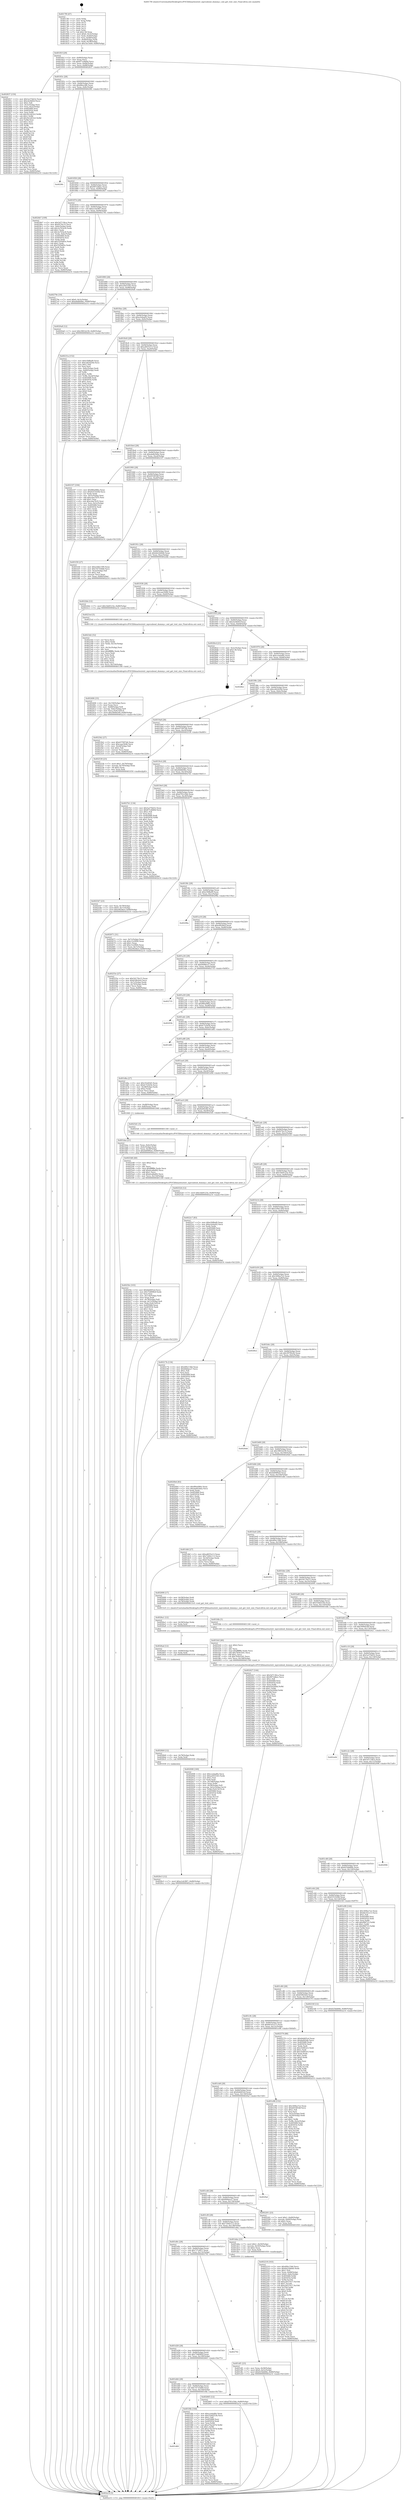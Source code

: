 digraph "0x4017f0" {
  label = "0x4017f0 (/mnt/c/Users/mathe/Desktop/tcc/POCII/binaries/extr_mpvsubosd_dummy.c_osd_get_text_size_Final-ollvm.out::main(0))"
  labelloc = "t"
  node[shape=record]

  Entry [label="",width=0.3,height=0.3,shape=circle,fillcolor=black,style=filled]
  "0x40181f" [label="{
     0x40181f [29]\l
     | [instrs]\l
     &nbsp;&nbsp;0x40181f \<+3\>: mov -0x80(%rbp),%eax\l
     &nbsp;&nbsp;0x401822 \<+2\>: mov %eax,%ecx\l
     &nbsp;&nbsp;0x401824 \<+6\>: sub $0x871e8d0d,%ecx\l
     &nbsp;&nbsp;0x40182a \<+6\>: mov %eax,-0x84(%rbp)\l
     &nbsp;&nbsp;0x401830 \<+6\>: mov %ecx,-0x88(%rbp)\l
     &nbsp;&nbsp;0x401836 \<+6\>: je 0000000000402837 \<main+0x1047\>\l
  }"]
  "0x402837" [label="{
     0x402837 [150]\l
     | [instrs]\l
     &nbsp;&nbsp;0x402837 \<+5\>: mov $0x5a37bb52,%eax\l
     &nbsp;&nbsp;0x40283c \<+5\>: mov $0xcbc6b9cf,%ecx\l
     &nbsp;&nbsp;0x402841 \<+2\>: mov $0x1,%dl\l
     &nbsp;&nbsp;0x402843 \<+3\>: mov -0x3c(%rbp),%esi\l
     &nbsp;&nbsp;0x402846 \<+3\>: mov %esi,-0x2c(%rbp)\l
     &nbsp;&nbsp;0x402849 \<+7\>: mov 0x405068,%esi\l
     &nbsp;&nbsp;0x402850 \<+7\>: mov 0x405054,%edi\l
     &nbsp;&nbsp;0x402857 \<+3\>: mov %esi,%r8d\l
     &nbsp;&nbsp;0x40285a \<+7\>: sub $0x5b1d41b3,%r8d\l
     &nbsp;&nbsp;0x402861 \<+4\>: sub $0x1,%r8d\l
     &nbsp;&nbsp;0x402865 \<+7\>: add $0x5b1d41b3,%r8d\l
     &nbsp;&nbsp;0x40286c \<+4\>: imul %r8d,%esi\l
     &nbsp;&nbsp;0x402870 \<+3\>: and $0x1,%esi\l
     &nbsp;&nbsp;0x402873 \<+3\>: cmp $0x0,%esi\l
     &nbsp;&nbsp;0x402876 \<+4\>: sete %r9b\l
     &nbsp;&nbsp;0x40287a \<+3\>: cmp $0xa,%edi\l
     &nbsp;&nbsp;0x40287d \<+4\>: setl %r10b\l
     &nbsp;&nbsp;0x402881 \<+3\>: mov %r9b,%r11b\l
     &nbsp;&nbsp;0x402884 \<+4\>: xor $0xff,%r11b\l
     &nbsp;&nbsp;0x402888 \<+3\>: mov %r10b,%bl\l
     &nbsp;&nbsp;0x40288b \<+3\>: xor $0xff,%bl\l
     &nbsp;&nbsp;0x40288e \<+3\>: xor $0x0,%dl\l
     &nbsp;&nbsp;0x402891 \<+3\>: mov %r11b,%r14b\l
     &nbsp;&nbsp;0x402894 \<+4\>: and $0x0,%r14b\l
     &nbsp;&nbsp;0x402898 \<+3\>: and %dl,%r9b\l
     &nbsp;&nbsp;0x40289b \<+3\>: mov %bl,%r15b\l
     &nbsp;&nbsp;0x40289e \<+4\>: and $0x0,%r15b\l
     &nbsp;&nbsp;0x4028a2 \<+3\>: and %dl,%r10b\l
     &nbsp;&nbsp;0x4028a5 \<+3\>: or %r9b,%r14b\l
     &nbsp;&nbsp;0x4028a8 \<+3\>: or %r10b,%r15b\l
     &nbsp;&nbsp;0x4028ab \<+3\>: xor %r15b,%r14b\l
     &nbsp;&nbsp;0x4028ae \<+3\>: or %bl,%r11b\l
     &nbsp;&nbsp;0x4028b1 \<+4\>: xor $0xff,%r11b\l
     &nbsp;&nbsp;0x4028b5 \<+3\>: or $0x0,%dl\l
     &nbsp;&nbsp;0x4028b8 \<+3\>: and %dl,%r11b\l
     &nbsp;&nbsp;0x4028bb \<+3\>: or %r11b,%r14b\l
     &nbsp;&nbsp;0x4028be \<+4\>: test $0x1,%r14b\l
     &nbsp;&nbsp;0x4028c2 \<+3\>: cmovne %ecx,%eax\l
     &nbsp;&nbsp;0x4028c5 \<+3\>: mov %eax,-0x80(%rbp)\l
     &nbsp;&nbsp;0x4028c8 \<+5\>: jmp 0000000000402a14 \<main+0x1224\>\l
  }"]
  "0x40183c" [label="{
     0x40183c [28]\l
     | [instrs]\l
     &nbsp;&nbsp;0x40183c \<+5\>: jmp 0000000000401841 \<main+0x51\>\l
     &nbsp;&nbsp;0x401841 \<+6\>: mov -0x84(%rbp),%eax\l
     &nbsp;&nbsp;0x401847 \<+5\>: sub $0x88ee2ffe,%eax\l
     &nbsp;&nbsp;0x40184c \<+6\>: mov %eax,-0x8c(%rbp)\l
     &nbsp;&nbsp;0x401852 \<+6\>: je 00000000004029fc \<main+0x120c\>\l
  }"]
  Exit [label="",width=0.3,height=0.3,shape=circle,fillcolor=black,style=filled,peripheries=2]
  "0x4029fc" [label="{
     0x4029fc\l
  }", style=dashed]
  "0x401858" [label="{
     0x401858 [28]\l
     | [instrs]\l
     &nbsp;&nbsp;0x401858 \<+5\>: jmp 000000000040185d \<main+0x6d\>\l
     &nbsp;&nbsp;0x40185d \<+6\>: mov -0x84(%rbp),%eax\l
     &nbsp;&nbsp;0x401863 \<+5\>: sub $0x9972dbec,%eax\l
     &nbsp;&nbsp;0x401868 \<+6\>: mov %eax,-0x90(%rbp)\l
     &nbsp;&nbsp;0x40186e \<+6\>: je 00000000004024b7 \<main+0xcc7\>\l
  }"]
  "0x4026c5" [label="{
     0x4026c5 [12]\l
     | [instrs]\l
     &nbsp;&nbsp;0x4026c5 \<+7\>: movl $0xa1eb3f67,-0x80(%rbp)\l
     &nbsp;&nbsp;0x4026cc \<+5\>: jmp 0000000000402a14 \<main+0x1224\>\l
  }"]
  "0x4024b7" [label="{
     0x4024b7 [109]\l
     | [instrs]\l
     &nbsp;&nbsp;0x4024b7 \<+5\>: mov $0x5d7136ca,%eax\l
     &nbsp;&nbsp;0x4024bc \<+5\>: mov $0x927bc33,%ecx\l
     &nbsp;&nbsp;0x4024c1 \<+3\>: mov -0x6c(%rbp),%edx\l
     &nbsp;&nbsp;0x4024c4 \<+6\>: add $0x3a763ec8,%edx\l
     &nbsp;&nbsp;0x4024ca \<+3\>: add $0x1,%edx\l
     &nbsp;&nbsp;0x4024cd \<+6\>: sub $0x3a763ec8,%edx\l
     &nbsp;&nbsp;0x4024d3 \<+3\>: mov %edx,-0x6c(%rbp)\l
     &nbsp;&nbsp;0x4024d6 \<+7\>: mov 0x405068,%edx\l
     &nbsp;&nbsp;0x4024dd \<+7\>: mov 0x405054,%esi\l
     &nbsp;&nbsp;0x4024e4 \<+2\>: mov %edx,%edi\l
     &nbsp;&nbsp;0x4024e6 \<+6\>: add $0x55f5b85e,%edi\l
     &nbsp;&nbsp;0x4024ec \<+3\>: sub $0x1,%edi\l
     &nbsp;&nbsp;0x4024ef \<+6\>: sub $0x55f5b85e,%edi\l
     &nbsp;&nbsp;0x4024f5 \<+3\>: imul %edi,%edx\l
     &nbsp;&nbsp;0x4024f8 \<+3\>: and $0x1,%edx\l
     &nbsp;&nbsp;0x4024fb \<+3\>: cmp $0x0,%edx\l
     &nbsp;&nbsp;0x4024fe \<+4\>: sete %r8b\l
     &nbsp;&nbsp;0x402502 \<+3\>: cmp $0xa,%esi\l
     &nbsp;&nbsp;0x402505 \<+4\>: setl %r9b\l
     &nbsp;&nbsp;0x402509 \<+3\>: mov %r8b,%r10b\l
     &nbsp;&nbsp;0x40250c \<+3\>: and %r9b,%r10b\l
     &nbsp;&nbsp;0x40250f \<+3\>: xor %r9b,%r8b\l
     &nbsp;&nbsp;0x402512 \<+3\>: or %r8b,%r10b\l
     &nbsp;&nbsp;0x402515 \<+4\>: test $0x1,%r10b\l
     &nbsp;&nbsp;0x402519 \<+3\>: cmovne %ecx,%eax\l
     &nbsp;&nbsp;0x40251c \<+3\>: mov %eax,-0x80(%rbp)\l
     &nbsp;&nbsp;0x40251f \<+5\>: jmp 0000000000402a14 \<main+0x1224\>\l
  }"]
  "0x401874" [label="{
     0x401874 [28]\l
     | [instrs]\l
     &nbsp;&nbsp;0x401874 \<+5\>: jmp 0000000000401879 \<main+0x89\>\l
     &nbsp;&nbsp;0x401879 \<+6\>: mov -0x84(%rbp),%eax\l
     &nbsp;&nbsp;0x40187f \<+5\>: sub $0xa1eb3f67,%eax\l
     &nbsp;&nbsp;0x401884 \<+6\>: mov %eax,-0x94(%rbp)\l
     &nbsp;&nbsp;0x40188a \<+6\>: je 000000000040279e \<main+0xfae\>\l
  }"]
  "0x4026b9" [label="{
     0x4026b9 [12]\l
     | [instrs]\l
     &nbsp;&nbsp;0x4026b9 \<+4\>: mov -0x78(%rbp),%rdx\l
     &nbsp;&nbsp;0x4026bd \<+3\>: mov %rdx,%rdi\l
     &nbsp;&nbsp;0x4026c0 \<+5\>: call 0000000000401030 \<free@plt\>\l
     | [calls]\l
     &nbsp;&nbsp;0x401030 \{1\} (unknown)\l
  }"]
  "0x40279e" [label="{
     0x40279e [19]\l
     | [instrs]\l
     &nbsp;&nbsp;0x40279e \<+7\>: movl $0x0,-0x3c(%rbp)\l
     &nbsp;&nbsp;0x4027a5 \<+7\>: movl $0xd4db64bc,-0x80(%rbp)\l
     &nbsp;&nbsp;0x4027ac \<+5\>: jmp 0000000000402a14 \<main+0x1224\>\l
  }"]
  "0x401890" [label="{
     0x401890 [28]\l
     | [instrs]\l
     &nbsp;&nbsp;0x401890 \<+5\>: jmp 0000000000401895 \<main+0xa5\>\l
     &nbsp;&nbsp;0x401895 \<+6\>: mov -0x84(%rbp),%eax\l
     &nbsp;&nbsp;0x40189b \<+5\>: sub $0xa2925343,%eax\l
     &nbsp;&nbsp;0x4018a0 \<+6\>: mov %eax,-0x98(%rbp)\l
     &nbsp;&nbsp;0x4018a6 \<+6\>: je 00000000004020a8 \<main+0x8b8\>\l
  }"]
  "0x4026ad" [label="{
     0x4026ad [12]\l
     | [instrs]\l
     &nbsp;&nbsp;0x4026ad \<+4\>: mov -0x68(%rbp),%rdx\l
     &nbsp;&nbsp;0x4026b1 \<+3\>: mov %rdx,%rdi\l
     &nbsp;&nbsp;0x4026b4 \<+5\>: call 0000000000401030 \<free@plt\>\l
     | [calls]\l
     &nbsp;&nbsp;0x401030 \{1\} (unknown)\l
  }"]
  "0x4020a8" [label="{
     0x4020a8 [12]\l
     | [instrs]\l
     &nbsp;&nbsp;0x4020a8 \<+7\>: movl $0x3981b239,-0x80(%rbp)\l
     &nbsp;&nbsp;0x4020af \<+5\>: jmp 0000000000402a14 \<main+0x1224\>\l
  }"]
  "0x4018ac" [label="{
     0x4018ac [28]\l
     | [instrs]\l
     &nbsp;&nbsp;0x4018ac \<+5\>: jmp 00000000004018b1 \<main+0xc1\>\l
     &nbsp;&nbsp;0x4018b1 \<+6\>: mov -0x84(%rbp),%eax\l
     &nbsp;&nbsp;0x4018b7 \<+5\>: sub $0xa3efaa02,%eax\l
     &nbsp;&nbsp;0x4018bc \<+6\>: mov %eax,-0x9c(%rbp)\l
     &nbsp;&nbsp;0x4018c2 \<+6\>: je 000000000040231a \<main+0xb2a\>\l
  }"]
  "0x4026a1" [label="{
     0x4026a1 [12]\l
     | [instrs]\l
     &nbsp;&nbsp;0x4026a1 \<+4\>: mov -0x58(%rbp),%rdx\l
     &nbsp;&nbsp;0x4026a5 \<+3\>: mov %rdx,%rdi\l
     &nbsp;&nbsp;0x4026a8 \<+5\>: call 0000000000401030 \<free@plt\>\l
     | [calls]\l
     &nbsp;&nbsp;0x401030 \{1\} (unknown)\l
  }"]
  "0x40231a" [label="{
     0x40231a [152]\l
     | [instrs]\l
     &nbsp;&nbsp;0x40231a \<+5\>: mov $0xe56ffad9,%eax\l
     &nbsp;&nbsp;0x40231f \<+5\>: mov $0xcd42420d,%ecx\l
     &nbsp;&nbsp;0x402324 \<+2\>: mov $0x1,%dl\l
     &nbsp;&nbsp;0x402326 \<+2\>: xor %esi,%esi\l
     &nbsp;&nbsp;0x402328 \<+3\>: mov -0x6c(%rbp),%edi\l
     &nbsp;&nbsp;0x40232b \<+3\>: cmp -0x60(%rbp),%edi\l
     &nbsp;&nbsp;0x40232e \<+4\>: setl %r8b\l
     &nbsp;&nbsp;0x402332 \<+4\>: and $0x1,%r8b\l
     &nbsp;&nbsp;0x402336 \<+4\>: mov %r8b,-0x2d(%rbp)\l
     &nbsp;&nbsp;0x40233a \<+7\>: mov 0x405068,%edi\l
     &nbsp;&nbsp;0x402341 \<+8\>: mov 0x405054,%r9d\l
     &nbsp;&nbsp;0x402349 \<+3\>: sub $0x1,%esi\l
     &nbsp;&nbsp;0x40234c \<+3\>: mov %edi,%r10d\l
     &nbsp;&nbsp;0x40234f \<+3\>: add %esi,%r10d\l
     &nbsp;&nbsp;0x402352 \<+4\>: imul %r10d,%edi\l
     &nbsp;&nbsp;0x402356 \<+3\>: and $0x1,%edi\l
     &nbsp;&nbsp;0x402359 \<+3\>: cmp $0x0,%edi\l
     &nbsp;&nbsp;0x40235c \<+4\>: sete %r8b\l
     &nbsp;&nbsp;0x402360 \<+4\>: cmp $0xa,%r9d\l
     &nbsp;&nbsp;0x402364 \<+4\>: setl %r11b\l
     &nbsp;&nbsp;0x402368 \<+3\>: mov %r8b,%bl\l
     &nbsp;&nbsp;0x40236b \<+3\>: xor $0xff,%bl\l
     &nbsp;&nbsp;0x40236e \<+3\>: mov %r11b,%r14b\l
     &nbsp;&nbsp;0x402371 \<+4\>: xor $0xff,%r14b\l
     &nbsp;&nbsp;0x402375 \<+3\>: xor $0x1,%dl\l
     &nbsp;&nbsp;0x402378 \<+3\>: mov %bl,%r15b\l
     &nbsp;&nbsp;0x40237b \<+4\>: and $0xff,%r15b\l
     &nbsp;&nbsp;0x40237f \<+3\>: and %dl,%r8b\l
     &nbsp;&nbsp;0x402382 \<+3\>: mov %r14b,%r12b\l
     &nbsp;&nbsp;0x402385 \<+4\>: and $0xff,%r12b\l
     &nbsp;&nbsp;0x402389 \<+3\>: and %dl,%r11b\l
     &nbsp;&nbsp;0x40238c \<+3\>: or %r8b,%r15b\l
     &nbsp;&nbsp;0x40238f \<+3\>: or %r11b,%r12b\l
     &nbsp;&nbsp;0x402392 \<+3\>: xor %r12b,%r15b\l
     &nbsp;&nbsp;0x402395 \<+3\>: or %r14b,%bl\l
     &nbsp;&nbsp;0x402398 \<+3\>: xor $0xff,%bl\l
     &nbsp;&nbsp;0x40239b \<+3\>: or $0x1,%dl\l
     &nbsp;&nbsp;0x40239e \<+2\>: and %dl,%bl\l
     &nbsp;&nbsp;0x4023a0 \<+3\>: or %bl,%r15b\l
     &nbsp;&nbsp;0x4023a3 \<+4\>: test $0x1,%r15b\l
     &nbsp;&nbsp;0x4023a7 \<+3\>: cmovne %ecx,%eax\l
     &nbsp;&nbsp;0x4023aa \<+3\>: mov %eax,-0x80(%rbp)\l
     &nbsp;&nbsp;0x4023ad \<+5\>: jmp 0000000000402a14 \<main+0x1224\>\l
  }"]
  "0x4018c8" [label="{
     0x4018c8 [28]\l
     | [instrs]\l
     &nbsp;&nbsp;0x4018c8 \<+5\>: jmp 00000000004018cd \<main+0xdd\>\l
     &nbsp;&nbsp;0x4018cd \<+6\>: mov -0x84(%rbp),%eax\l
     &nbsp;&nbsp;0x4018d3 \<+5\>: sub $0xa4655e13,%eax\l
     &nbsp;&nbsp;0x4018d8 \<+6\>: mov %eax,-0xa0(%rbp)\l
     &nbsp;&nbsp;0x4018de \<+6\>: je 00000000004026d1 \<main+0xee1\>\l
  }"]
  "0x4025fe" [label="{
     0x4025fe [103]\l
     | [instrs]\l
     &nbsp;&nbsp;0x4025fe \<+5\>: mov $0x6dd4f3cd,%ecx\l
     &nbsp;&nbsp;0x402603 \<+5\>: mov $0x75d6982f,%edx\l
     &nbsp;&nbsp;0x402608 \<+2\>: xor %esi,%esi\l
     &nbsp;&nbsp;0x40260a \<+6\>: mov -0x154(%rbp),%edi\l
     &nbsp;&nbsp;0x402610 \<+3\>: imul %eax,%edi\l
     &nbsp;&nbsp;0x402613 \<+4\>: mov -0x78(%rbp),%r8\l
     &nbsp;&nbsp;0x402617 \<+4\>: movslq -0x7c(%rbp),%r9\l
     &nbsp;&nbsp;0x40261b \<+4\>: mov %edi,(%r8,%r9,4)\l
     &nbsp;&nbsp;0x40261f \<+7\>: mov 0x405068,%eax\l
     &nbsp;&nbsp;0x402626 \<+7\>: mov 0x405054,%edi\l
     &nbsp;&nbsp;0x40262d \<+3\>: sub $0x1,%esi\l
     &nbsp;&nbsp;0x402630 \<+3\>: mov %eax,%r10d\l
     &nbsp;&nbsp;0x402633 \<+3\>: add %esi,%r10d\l
     &nbsp;&nbsp;0x402636 \<+4\>: imul %r10d,%eax\l
     &nbsp;&nbsp;0x40263a \<+3\>: and $0x1,%eax\l
     &nbsp;&nbsp;0x40263d \<+3\>: cmp $0x0,%eax\l
     &nbsp;&nbsp;0x402640 \<+4\>: sete %r11b\l
     &nbsp;&nbsp;0x402644 \<+3\>: cmp $0xa,%edi\l
     &nbsp;&nbsp;0x402647 \<+3\>: setl %bl\l
     &nbsp;&nbsp;0x40264a \<+3\>: mov %r11b,%r14b\l
     &nbsp;&nbsp;0x40264d \<+3\>: and %bl,%r14b\l
     &nbsp;&nbsp;0x402650 \<+3\>: xor %bl,%r11b\l
     &nbsp;&nbsp;0x402653 \<+3\>: or %r11b,%r14b\l
     &nbsp;&nbsp;0x402656 \<+4\>: test $0x1,%r14b\l
     &nbsp;&nbsp;0x40265a \<+3\>: cmovne %edx,%ecx\l
     &nbsp;&nbsp;0x40265d \<+3\>: mov %ecx,-0x80(%rbp)\l
     &nbsp;&nbsp;0x402660 \<+5\>: jmp 0000000000402a14 \<main+0x1224\>\l
  }"]
  "0x4026d1" [label="{
     0x4026d1\l
  }", style=dashed]
  "0x4018e4" [label="{
     0x4018e4 [28]\l
     | [instrs]\l
     &nbsp;&nbsp;0x4018e4 \<+5\>: jmp 00000000004018e9 \<main+0xf9\>\l
     &nbsp;&nbsp;0x4018e9 \<+6\>: mov -0x84(%rbp),%eax\l
     &nbsp;&nbsp;0x4018ef \<+5\>: sub $0xabdb5bba,%eax\l
     &nbsp;&nbsp;0x4018f4 \<+6\>: mov %eax,-0xa4(%rbp)\l
     &nbsp;&nbsp;0x4018fa \<+6\>: je 0000000000402107 \<main+0x917\>\l
  }"]
  "0x4025d6" [label="{
     0x4025d6 [40]\l
     | [instrs]\l
     &nbsp;&nbsp;0x4025d6 \<+5\>: mov $0x2,%ecx\l
     &nbsp;&nbsp;0x4025db \<+1\>: cltd\l
     &nbsp;&nbsp;0x4025dc \<+2\>: idiv %ecx\l
     &nbsp;&nbsp;0x4025de \<+6\>: imul $0xfffffffe,%edx,%ecx\l
     &nbsp;&nbsp;0x4025e4 \<+6\>: add $0xdca4bd92,%ecx\l
     &nbsp;&nbsp;0x4025ea \<+3\>: add $0x1,%ecx\l
     &nbsp;&nbsp;0x4025ed \<+6\>: sub $0xdca4bd92,%ecx\l
     &nbsp;&nbsp;0x4025f3 \<+6\>: mov %ecx,-0x154(%rbp)\l
     &nbsp;&nbsp;0x4025f9 \<+5\>: call 0000000000401160 \<next_i\>\l
     | [calls]\l
     &nbsp;&nbsp;0x401160 \{1\} (/mnt/c/Users/mathe/Desktop/tcc/POCII/binaries/extr_mpvsubosd_dummy.c_osd_get_text_size_Final-ollvm.out::next_i)\l
  }"]
  "0x402107" [label="{
     0x402107 [104]\l
     | [instrs]\l
     &nbsp;&nbsp;0x402107 \<+5\>: mov $0xf80a086a,%eax\l
     &nbsp;&nbsp;0x40210c \<+5\>: mov $0x6351029d,%ecx\l
     &nbsp;&nbsp;0x402111 \<+2\>: xor %edx,%edx\l
     &nbsp;&nbsp;0x402113 \<+3\>: mov -0x5c(%rbp),%esi\l
     &nbsp;&nbsp;0x402116 \<+6\>: add $0xceba7b35,%esi\l
     &nbsp;&nbsp;0x40211c \<+3\>: add $0x1,%esi\l
     &nbsp;&nbsp;0x40211f \<+6\>: sub $0xceba7b35,%esi\l
     &nbsp;&nbsp;0x402125 \<+3\>: mov %esi,-0x5c(%rbp)\l
     &nbsp;&nbsp;0x402128 \<+7\>: mov 0x405068,%esi\l
     &nbsp;&nbsp;0x40212f \<+7\>: mov 0x405054,%edi\l
     &nbsp;&nbsp;0x402136 \<+3\>: sub $0x1,%edx\l
     &nbsp;&nbsp;0x402139 \<+3\>: mov %esi,%r8d\l
     &nbsp;&nbsp;0x40213c \<+3\>: add %edx,%r8d\l
     &nbsp;&nbsp;0x40213f \<+4\>: imul %r8d,%esi\l
     &nbsp;&nbsp;0x402143 \<+3\>: and $0x1,%esi\l
     &nbsp;&nbsp;0x402146 \<+3\>: cmp $0x0,%esi\l
     &nbsp;&nbsp;0x402149 \<+4\>: sete %r9b\l
     &nbsp;&nbsp;0x40214d \<+3\>: cmp $0xa,%edi\l
     &nbsp;&nbsp;0x402150 \<+4\>: setl %r10b\l
     &nbsp;&nbsp;0x402154 \<+3\>: mov %r9b,%r11b\l
     &nbsp;&nbsp;0x402157 \<+3\>: and %r10b,%r11b\l
     &nbsp;&nbsp;0x40215a \<+3\>: xor %r10b,%r9b\l
     &nbsp;&nbsp;0x40215d \<+3\>: or %r9b,%r11b\l
     &nbsp;&nbsp;0x402160 \<+4\>: test $0x1,%r11b\l
     &nbsp;&nbsp;0x402164 \<+3\>: cmovne %ecx,%eax\l
     &nbsp;&nbsp;0x402167 \<+3\>: mov %eax,-0x80(%rbp)\l
     &nbsp;&nbsp;0x40216a \<+5\>: jmp 0000000000402a14 \<main+0x1224\>\l
  }"]
  "0x401900" [label="{
     0x401900 [28]\l
     | [instrs]\l
     &nbsp;&nbsp;0x401900 \<+5\>: jmp 0000000000401905 \<main+0x115\>\l
     &nbsp;&nbsp;0x401905 \<+6\>: mov -0x84(%rbp),%eax\l
     &nbsp;&nbsp;0x40190b \<+5\>: sub $0xb91683df,%eax\l
     &nbsp;&nbsp;0x401910 \<+6\>: mov %eax,-0xa8(%rbp)\l
     &nbsp;&nbsp;0x401916 \<+6\>: je 0000000000401f30 \<main+0x740\>\l
  }"]
  "0x402547" [label="{
     0x402547 [23]\l
     | [instrs]\l
     &nbsp;&nbsp;0x402547 \<+4\>: mov %rax,-0x78(%rbp)\l
     &nbsp;&nbsp;0x40254b \<+7\>: movl $0x0,-0x7c(%rbp)\l
     &nbsp;&nbsp;0x402552 \<+7\>: movl $0xe9f24bcf,-0x80(%rbp)\l
     &nbsp;&nbsp;0x402559 \<+5\>: jmp 0000000000402a14 \<main+0x1224\>\l
  }"]
  "0x401f30" [label="{
     0x401f30 [27]\l
     | [instrs]\l
     &nbsp;&nbsp;0x401f30 \<+5\>: mov $0x226b1309,%eax\l
     &nbsp;&nbsp;0x401f35 \<+5\>: mov $0x7d735db8,%ecx\l
     &nbsp;&nbsp;0x401f3a \<+3\>: mov -0x2e(%rbp),%dl\l
     &nbsp;&nbsp;0x401f3d \<+3\>: test $0x1,%dl\l
     &nbsp;&nbsp;0x401f40 \<+3\>: cmovne %ecx,%eax\l
     &nbsp;&nbsp;0x401f43 \<+3\>: mov %eax,-0x80(%rbp)\l
     &nbsp;&nbsp;0x401f46 \<+5\>: jmp 0000000000402a14 \<main+0x1224\>\l
  }"]
  "0x40191c" [label="{
     0x40191c [28]\l
     | [instrs]\l
     &nbsp;&nbsp;0x40191c \<+5\>: jmp 0000000000401921 \<main+0x131\>\l
     &nbsp;&nbsp;0x401921 \<+6\>: mov -0x84(%rbp),%eax\l
     &nbsp;&nbsp;0x401927 \<+5\>: sub $0xbb22b6d4,%eax\l
     &nbsp;&nbsp;0x40192c \<+6\>: mov %eax,-0xac(%rbp)\l
     &nbsp;&nbsp;0x401932 \<+6\>: je 00000000004022bb \<main+0xacb\>\l
  }"]
  "0x402406" [label="{
     0x402406 [33]\l
     | [instrs]\l
     &nbsp;&nbsp;0x402406 \<+6\>: mov -0x150(%rbp),%ecx\l
     &nbsp;&nbsp;0x40240c \<+3\>: imul %eax,%ecx\l
     &nbsp;&nbsp;0x40240f \<+4\>: mov -0x68(%rbp),%r8\l
     &nbsp;&nbsp;0x402413 \<+4\>: movslq -0x6c(%rbp),%r9\l
     &nbsp;&nbsp;0x402417 \<+4\>: mov %ecx,(%r8,%r9,4)\l
     &nbsp;&nbsp;0x40241b \<+7\>: movl $0x5606430f,-0x80(%rbp)\l
     &nbsp;&nbsp;0x402422 \<+5\>: jmp 0000000000402a14 \<main+0x1224\>\l
  }"]
  "0x4022bb" [label="{
     0x4022bb [12]\l
     | [instrs]\l
     &nbsp;&nbsp;0x4022bb \<+7\>: movl $0x1bb9123e,-0x80(%rbp)\l
     &nbsp;&nbsp;0x4022c2 \<+5\>: jmp 0000000000402a14 \<main+0x1224\>\l
  }"]
  "0x401938" [label="{
     0x401938 [28]\l
     | [instrs]\l
     &nbsp;&nbsp;0x401938 \<+5\>: jmp 000000000040193d \<main+0x14d\>\l
     &nbsp;&nbsp;0x40193d \<+6\>: mov -0x84(%rbp),%eax\l
     &nbsp;&nbsp;0x401943 \<+5\>: sub $0xcaae5646,%eax\l
     &nbsp;&nbsp;0x401948 \<+6\>: mov %eax,-0xb0(%rbp)\l
     &nbsp;&nbsp;0x40194e \<+6\>: je 00000000004023cd \<main+0xbdd\>\l
  }"]
  "0x4023d2" [label="{
     0x4023d2 [52]\l
     | [instrs]\l
     &nbsp;&nbsp;0x4023d2 \<+2\>: xor %ecx,%ecx\l
     &nbsp;&nbsp;0x4023d4 \<+5\>: mov $0x2,%edx\l
     &nbsp;&nbsp;0x4023d9 \<+6\>: mov %edx,-0x14c(%rbp)\l
     &nbsp;&nbsp;0x4023df \<+1\>: cltd\l
     &nbsp;&nbsp;0x4023e0 \<+6\>: mov -0x14c(%rbp),%esi\l
     &nbsp;&nbsp;0x4023e6 \<+2\>: idiv %esi\l
     &nbsp;&nbsp;0x4023e8 \<+6\>: imul $0xfffffffe,%edx,%edx\l
     &nbsp;&nbsp;0x4023ee \<+2\>: mov %ecx,%edi\l
     &nbsp;&nbsp;0x4023f0 \<+2\>: sub %edx,%edi\l
     &nbsp;&nbsp;0x4023f2 \<+2\>: mov %ecx,%edx\l
     &nbsp;&nbsp;0x4023f4 \<+3\>: sub $0x1,%edx\l
     &nbsp;&nbsp;0x4023f7 \<+2\>: add %edx,%edi\l
     &nbsp;&nbsp;0x4023f9 \<+2\>: sub %edi,%ecx\l
     &nbsp;&nbsp;0x4023fb \<+6\>: mov %ecx,-0x150(%rbp)\l
     &nbsp;&nbsp;0x402401 \<+5\>: call 0000000000401160 \<next_i\>\l
     | [calls]\l
     &nbsp;&nbsp;0x401160 \{1\} (/mnt/c/Users/mathe/Desktop/tcc/POCII/binaries/extr_mpvsubosd_dummy.c_osd_get_text_size_Final-ollvm.out::next_i)\l
  }"]
  "0x4023cd" [label="{
     0x4023cd [5]\l
     | [instrs]\l
     &nbsp;&nbsp;0x4023cd \<+5\>: call 0000000000401160 \<next_i\>\l
     | [calls]\l
     &nbsp;&nbsp;0x401160 \{1\} (/mnt/c/Users/mathe/Desktop/tcc/POCII/binaries/extr_mpvsubosd_dummy.c_osd_get_text_size_Final-ollvm.out::next_i)\l
  }"]
  "0x401954" [label="{
     0x401954 [28]\l
     | [instrs]\l
     &nbsp;&nbsp;0x401954 \<+5\>: jmp 0000000000401959 \<main+0x169\>\l
     &nbsp;&nbsp;0x401959 \<+6\>: mov -0x84(%rbp),%eax\l
     &nbsp;&nbsp;0x40195f \<+5\>: sub $0xcbc6b9cf,%eax\l
     &nbsp;&nbsp;0x401964 \<+6\>: mov %eax,-0xb4(%rbp)\l
     &nbsp;&nbsp;0x40196a \<+6\>: je 00000000004028cd \<main+0x10dd\>\l
  }"]
  "0x402218" [label="{
     0x402218 [163]\l
     | [instrs]\l
     &nbsp;&nbsp;0x402218 \<+5\>: mov $0x4f0e13b6,%ecx\l
     &nbsp;&nbsp;0x40221d \<+5\>: mov $0xbb22b6d4,%edx\l
     &nbsp;&nbsp;0x402222 \<+3\>: mov $0x1,%sil\l
     &nbsp;&nbsp;0x402225 \<+4\>: mov %rax,-0x68(%rbp)\l
     &nbsp;&nbsp;0x402229 \<+7\>: movl $0x0,-0x6c(%rbp)\l
     &nbsp;&nbsp;0x402230 \<+8\>: mov 0x405068,%r8d\l
     &nbsp;&nbsp;0x402238 \<+8\>: mov 0x405054,%r9d\l
     &nbsp;&nbsp;0x402240 \<+3\>: mov %r8d,%r10d\l
     &nbsp;&nbsp;0x402243 \<+7\>: add $0xa2637017,%r10d\l
     &nbsp;&nbsp;0x40224a \<+4\>: sub $0x1,%r10d\l
     &nbsp;&nbsp;0x40224e \<+7\>: sub $0xa2637017,%r10d\l
     &nbsp;&nbsp;0x402255 \<+4\>: imul %r10d,%r8d\l
     &nbsp;&nbsp;0x402259 \<+4\>: and $0x1,%r8d\l
     &nbsp;&nbsp;0x40225d \<+4\>: cmp $0x0,%r8d\l
     &nbsp;&nbsp;0x402261 \<+4\>: sete %r11b\l
     &nbsp;&nbsp;0x402265 \<+4\>: cmp $0xa,%r9d\l
     &nbsp;&nbsp;0x402269 \<+3\>: setl %bl\l
     &nbsp;&nbsp;0x40226c \<+3\>: mov %r11b,%r14b\l
     &nbsp;&nbsp;0x40226f \<+4\>: xor $0xff,%r14b\l
     &nbsp;&nbsp;0x402273 \<+3\>: mov %bl,%r15b\l
     &nbsp;&nbsp;0x402276 \<+4\>: xor $0xff,%r15b\l
     &nbsp;&nbsp;0x40227a \<+4\>: xor $0x0,%sil\l
     &nbsp;&nbsp;0x40227e \<+3\>: mov %r14b,%r12b\l
     &nbsp;&nbsp;0x402281 \<+4\>: and $0x0,%r12b\l
     &nbsp;&nbsp;0x402285 \<+3\>: and %sil,%r11b\l
     &nbsp;&nbsp;0x402288 \<+3\>: mov %r15b,%r13b\l
     &nbsp;&nbsp;0x40228b \<+4\>: and $0x0,%r13b\l
     &nbsp;&nbsp;0x40228f \<+3\>: and %sil,%bl\l
     &nbsp;&nbsp;0x402292 \<+3\>: or %r11b,%r12b\l
     &nbsp;&nbsp;0x402295 \<+3\>: or %bl,%r13b\l
     &nbsp;&nbsp;0x402298 \<+3\>: xor %r13b,%r12b\l
     &nbsp;&nbsp;0x40229b \<+3\>: or %r15b,%r14b\l
     &nbsp;&nbsp;0x40229e \<+4\>: xor $0xff,%r14b\l
     &nbsp;&nbsp;0x4022a2 \<+4\>: or $0x0,%sil\l
     &nbsp;&nbsp;0x4022a6 \<+3\>: and %sil,%r14b\l
     &nbsp;&nbsp;0x4022a9 \<+3\>: or %r14b,%r12b\l
     &nbsp;&nbsp;0x4022ac \<+4\>: test $0x1,%r12b\l
     &nbsp;&nbsp;0x4022b0 \<+3\>: cmovne %edx,%ecx\l
     &nbsp;&nbsp;0x4022b3 \<+3\>: mov %ecx,-0x80(%rbp)\l
     &nbsp;&nbsp;0x4022b6 \<+5\>: jmp 0000000000402a14 \<main+0x1224\>\l
  }"]
  "0x4028cd" [label="{
     0x4028cd [21]\l
     | [instrs]\l
     &nbsp;&nbsp;0x4028cd \<+3\>: mov -0x2c(%rbp),%eax\l
     &nbsp;&nbsp;0x4028d0 \<+7\>: add $0x138,%rsp\l
     &nbsp;&nbsp;0x4028d7 \<+1\>: pop %rbx\l
     &nbsp;&nbsp;0x4028d8 \<+2\>: pop %r12\l
     &nbsp;&nbsp;0x4028da \<+2\>: pop %r13\l
     &nbsp;&nbsp;0x4028dc \<+2\>: pop %r14\l
     &nbsp;&nbsp;0x4028de \<+2\>: pop %r15\l
     &nbsp;&nbsp;0x4028e0 \<+1\>: pop %rbp\l
     &nbsp;&nbsp;0x4028e1 \<+1\>: ret\l
  }"]
  "0x401970" [label="{
     0x401970 [28]\l
     | [instrs]\l
     &nbsp;&nbsp;0x401970 \<+5\>: jmp 0000000000401975 \<main+0x185\>\l
     &nbsp;&nbsp;0x401975 \<+6\>: mov -0x84(%rbp),%eax\l
     &nbsp;&nbsp;0x40197b \<+5\>: sub $0xccedad0e,%eax\l
     &nbsp;&nbsp;0x401980 \<+6\>: mov %eax,-0xb8(%rbp)\l
     &nbsp;&nbsp;0x401986 \<+6\>: je 00000000004028ee \<main+0x10fe\>\l
  }"]
  "0x402008" [label="{
     0x402008 [160]\l
     | [instrs]\l
     &nbsp;&nbsp;0x402008 \<+5\>: mov $0xccedad0e,%ecx\l
     &nbsp;&nbsp;0x40200d \<+5\>: mov $0xa2925343,%edx\l
     &nbsp;&nbsp;0x402012 \<+3\>: mov $0x1,%sil\l
     &nbsp;&nbsp;0x402015 \<+2\>: xor %edi,%edi\l
     &nbsp;&nbsp;0x402017 \<+7\>: mov -0x148(%rbp),%r8d\l
     &nbsp;&nbsp;0x40201e \<+4\>: imul %eax,%r8d\l
     &nbsp;&nbsp;0x402022 \<+4\>: mov -0x58(%rbp),%r9\l
     &nbsp;&nbsp;0x402026 \<+4\>: movslq -0x5c(%rbp),%r10\l
     &nbsp;&nbsp;0x40202a \<+4\>: mov %r8d,(%r9,%r10,4)\l
     &nbsp;&nbsp;0x40202e \<+7\>: mov 0x405068,%eax\l
     &nbsp;&nbsp;0x402035 \<+8\>: mov 0x405054,%r8d\l
     &nbsp;&nbsp;0x40203d \<+3\>: sub $0x1,%edi\l
     &nbsp;&nbsp;0x402040 \<+3\>: mov %eax,%r11d\l
     &nbsp;&nbsp;0x402043 \<+3\>: add %edi,%r11d\l
     &nbsp;&nbsp;0x402046 \<+4\>: imul %r11d,%eax\l
     &nbsp;&nbsp;0x40204a \<+3\>: and $0x1,%eax\l
     &nbsp;&nbsp;0x40204d \<+3\>: cmp $0x0,%eax\l
     &nbsp;&nbsp;0x402050 \<+3\>: sete %bl\l
     &nbsp;&nbsp;0x402053 \<+4\>: cmp $0xa,%r8d\l
     &nbsp;&nbsp;0x402057 \<+4\>: setl %r14b\l
     &nbsp;&nbsp;0x40205b \<+3\>: mov %bl,%r15b\l
     &nbsp;&nbsp;0x40205e \<+4\>: xor $0xff,%r15b\l
     &nbsp;&nbsp;0x402062 \<+3\>: mov %r14b,%r12b\l
     &nbsp;&nbsp;0x402065 \<+4\>: xor $0xff,%r12b\l
     &nbsp;&nbsp;0x402069 \<+4\>: xor $0x0,%sil\l
     &nbsp;&nbsp;0x40206d \<+3\>: mov %r15b,%r13b\l
     &nbsp;&nbsp;0x402070 \<+4\>: and $0x0,%r13b\l
     &nbsp;&nbsp;0x402074 \<+3\>: and %sil,%bl\l
     &nbsp;&nbsp;0x402077 \<+3\>: mov %r12b,%al\l
     &nbsp;&nbsp;0x40207a \<+2\>: and $0x0,%al\l
     &nbsp;&nbsp;0x40207c \<+3\>: and %sil,%r14b\l
     &nbsp;&nbsp;0x40207f \<+3\>: or %bl,%r13b\l
     &nbsp;&nbsp;0x402082 \<+3\>: or %r14b,%al\l
     &nbsp;&nbsp;0x402085 \<+3\>: xor %al,%r13b\l
     &nbsp;&nbsp;0x402088 \<+3\>: or %r12b,%r15b\l
     &nbsp;&nbsp;0x40208b \<+4\>: xor $0xff,%r15b\l
     &nbsp;&nbsp;0x40208f \<+4\>: or $0x0,%sil\l
     &nbsp;&nbsp;0x402093 \<+3\>: and %sil,%r15b\l
     &nbsp;&nbsp;0x402096 \<+3\>: or %r15b,%r13b\l
     &nbsp;&nbsp;0x402099 \<+4\>: test $0x1,%r13b\l
     &nbsp;&nbsp;0x40209d \<+3\>: cmovne %edx,%ecx\l
     &nbsp;&nbsp;0x4020a0 \<+3\>: mov %ecx,-0x80(%rbp)\l
     &nbsp;&nbsp;0x4020a3 \<+5\>: jmp 0000000000402a14 \<main+0x1224\>\l
  }"]
  "0x4028ee" [label="{
     0x4028ee\l
  }", style=dashed]
  "0x40198c" [label="{
     0x40198c [28]\l
     | [instrs]\l
     &nbsp;&nbsp;0x40198c \<+5\>: jmp 0000000000401991 \<main+0x1a1\>\l
     &nbsp;&nbsp;0x401991 \<+6\>: mov -0x84(%rbp),%eax\l
     &nbsp;&nbsp;0x401997 \<+5\>: sub $0xcd42420d,%eax\l
     &nbsp;&nbsp;0x40199c \<+6\>: mov %eax,-0xbc(%rbp)\l
     &nbsp;&nbsp;0x4019a2 \<+6\>: je 00000000004023b2 \<main+0xbc2\>\l
  }"]
  "0x401fe0" [label="{
     0x401fe0 [40]\l
     | [instrs]\l
     &nbsp;&nbsp;0x401fe0 \<+5\>: mov $0x2,%ecx\l
     &nbsp;&nbsp;0x401fe5 \<+1\>: cltd\l
     &nbsp;&nbsp;0x401fe6 \<+2\>: idiv %ecx\l
     &nbsp;&nbsp;0x401fe8 \<+6\>: imul $0xfffffffe,%edx,%ecx\l
     &nbsp;&nbsp;0x401fee \<+6\>: add $0x783b3241,%ecx\l
     &nbsp;&nbsp;0x401ff4 \<+3\>: add $0x1,%ecx\l
     &nbsp;&nbsp;0x401ff7 \<+6\>: sub $0x783b3241,%ecx\l
     &nbsp;&nbsp;0x401ffd \<+6\>: mov %ecx,-0x148(%rbp)\l
     &nbsp;&nbsp;0x402003 \<+5\>: call 0000000000401160 \<next_i\>\l
     | [calls]\l
     &nbsp;&nbsp;0x401160 \{1\} (/mnt/c/Users/mathe/Desktop/tcc/POCII/binaries/extr_mpvsubosd_dummy.c_osd_get_text_size_Final-ollvm.out::next_i)\l
  }"]
  "0x4023b2" [label="{
     0x4023b2 [27]\l
     | [instrs]\l
     &nbsp;&nbsp;0x4023b2 \<+5\>: mov $0xd37097d4,%eax\l
     &nbsp;&nbsp;0x4023b7 \<+5\>: mov $0xcaae5646,%ecx\l
     &nbsp;&nbsp;0x4023bc \<+3\>: mov -0x2d(%rbp),%dl\l
     &nbsp;&nbsp;0x4023bf \<+3\>: test $0x1,%dl\l
     &nbsp;&nbsp;0x4023c2 \<+3\>: cmovne %ecx,%eax\l
     &nbsp;&nbsp;0x4023c5 \<+3\>: mov %eax,-0x80(%rbp)\l
     &nbsp;&nbsp;0x4023c8 \<+5\>: jmp 0000000000402a14 \<main+0x1224\>\l
  }"]
  "0x4019a8" [label="{
     0x4019a8 [28]\l
     | [instrs]\l
     &nbsp;&nbsp;0x4019a8 \<+5\>: jmp 00000000004019ad \<main+0x1bd\>\l
     &nbsp;&nbsp;0x4019ad \<+6\>: mov -0x84(%rbp),%eax\l
     &nbsp;&nbsp;0x4019b3 \<+5\>: sub $0xd37097d4,%eax\l
     &nbsp;&nbsp;0x4019b8 \<+6\>: mov %eax,-0xc0(%rbp)\l
     &nbsp;&nbsp;0x4019be \<+6\>: je 0000000000402530 \<main+0xd40\>\l
  }"]
  "0x401d60" [label="{
     0x401d60\l
  }", style=dashed]
  "0x402530" [label="{
     0x402530 [23]\l
     | [instrs]\l
     &nbsp;&nbsp;0x402530 \<+7\>: movl $0x1,-0x70(%rbp)\l
     &nbsp;&nbsp;0x402537 \<+4\>: movslq -0x70(%rbp),%rax\l
     &nbsp;&nbsp;0x40253b \<+4\>: shl $0x2,%rax\l
     &nbsp;&nbsp;0x40253f \<+3\>: mov %rax,%rdi\l
     &nbsp;&nbsp;0x402542 \<+5\>: call 0000000000401050 \<malloc@plt\>\l
     | [calls]\l
     &nbsp;&nbsp;0x401050 \{1\} (unknown)\l
  }"]
  "0x4019c4" [label="{
     0x4019c4 [28]\l
     | [instrs]\l
     &nbsp;&nbsp;0x4019c4 \<+5\>: jmp 00000000004019c9 \<main+0x1d9\>\l
     &nbsp;&nbsp;0x4019c9 \<+6\>: mov -0x84(%rbp),%eax\l
     &nbsp;&nbsp;0x4019cf \<+5\>: sub $0xd4db64bc,%eax\l
     &nbsp;&nbsp;0x4019d4 \<+6\>: mov %eax,-0xc4(%rbp)\l
     &nbsp;&nbsp;0x4019da \<+6\>: je 00000000004027b1 \<main+0xfc1\>\l
  }"]
  "0x401f4b" [label="{
     0x401f4b [144]\l
     | [instrs]\l
     &nbsp;&nbsp;0x401f4b \<+5\>: mov $0xccedad0e,%eax\l
     &nbsp;&nbsp;0x401f50 \<+5\>: mov $0x55dd253b,%ecx\l
     &nbsp;&nbsp;0x401f55 \<+2\>: mov $0x1,%dl\l
     &nbsp;&nbsp;0x401f57 \<+7\>: mov 0x405068,%esi\l
     &nbsp;&nbsp;0x401f5e \<+7\>: mov 0x405054,%edi\l
     &nbsp;&nbsp;0x401f65 \<+3\>: mov %esi,%r8d\l
     &nbsp;&nbsp;0x401f68 \<+7\>: sub $0x27ba3d74,%r8d\l
     &nbsp;&nbsp;0x401f6f \<+4\>: sub $0x1,%r8d\l
     &nbsp;&nbsp;0x401f73 \<+7\>: add $0x27ba3d74,%r8d\l
     &nbsp;&nbsp;0x401f7a \<+4\>: imul %r8d,%esi\l
     &nbsp;&nbsp;0x401f7e \<+3\>: and $0x1,%esi\l
     &nbsp;&nbsp;0x401f81 \<+3\>: cmp $0x0,%esi\l
     &nbsp;&nbsp;0x401f84 \<+4\>: sete %r9b\l
     &nbsp;&nbsp;0x401f88 \<+3\>: cmp $0xa,%edi\l
     &nbsp;&nbsp;0x401f8b \<+4\>: setl %r10b\l
     &nbsp;&nbsp;0x401f8f \<+3\>: mov %r9b,%r11b\l
     &nbsp;&nbsp;0x401f92 \<+4\>: xor $0xff,%r11b\l
     &nbsp;&nbsp;0x401f96 \<+3\>: mov %r10b,%bl\l
     &nbsp;&nbsp;0x401f99 \<+3\>: xor $0xff,%bl\l
     &nbsp;&nbsp;0x401f9c \<+3\>: xor $0x1,%dl\l
     &nbsp;&nbsp;0x401f9f \<+3\>: mov %r11b,%r14b\l
     &nbsp;&nbsp;0x401fa2 \<+4\>: and $0xff,%r14b\l
     &nbsp;&nbsp;0x401fa6 \<+3\>: and %dl,%r9b\l
     &nbsp;&nbsp;0x401fa9 \<+3\>: mov %bl,%r15b\l
     &nbsp;&nbsp;0x401fac \<+4\>: and $0xff,%r15b\l
     &nbsp;&nbsp;0x401fb0 \<+3\>: and %dl,%r10b\l
     &nbsp;&nbsp;0x401fb3 \<+3\>: or %r9b,%r14b\l
     &nbsp;&nbsp;0x401fb6 \<+3\>: or %r10b,%r15b\l
     &nbsp;&nbsp;0x401fb9 \<+3\>: xor %r15b,%r14b\l
     &nbsp;&nbsp;0x401fbc \<+3\>: or %bl,%r11b\l
     &nbsp;&nbsp;0x401fbf \<+4\>: xor $0xff,%r11b\l
     &nbsp;&nbsp;0x401fc3 \<+3\>: or $0x1,%dl\l
     &nbsp;&nbsp;0x401fc6 \<+3\>: and %dl,%r11b\l
     &nbsp;&nbsp;0x401fc9 \<+3\>: or %r11b,%r14b\l
     &nbsp;&nbsp;0x401fcc \<+4\>: test $0x1,%r14b\l
     &nbsp;&nbsp;0x401fd0 \<+3\>: cmovne %ecx,%eax\l
     &nbsp;&nbsp;0x401fd3 \<+3\>: mov %eax,-0x80(%rbp)\l
     &nbsp;&nbsp;0x401fd6 \<+5\>: jmp 0000000000402a14 \<main+0x1224\>\l
  }"]
  "0x4027b1" [label="{
     0x4027b1 [134]\l
     | [instrs]\l
     &nbsp;&nbsp;0x4027b1 \<+5\>: mov $0x5a37bb52,%eax\l
     &nbsp;&nbsp;0x4027b6 \<+5\>: mov $0x871e8d0d,%ecx\l
     &nbsp;&nbsp;0x4027bb \<+2\>: mov $0x1,%dl\l
     &nbsp;&nbsp;0x4027bd \<+2\>: xor %esi,%esi\l
     &nbsp;&nbsp;0x4027bf \<+7\>: mov 0x405068,%edi\l
     &nbsp;&nbsp;0x4027c6 \<+8\>: mov 0x405054,%r8d\l
     &nbsp;&nbsp;0x4027ce \<+3\>: sub $0x1,%esi\l
     &nbsp;&nbsp;0x4027d1 \<+3\>: mov %edi,%r9d\l
     &nbsp;&nbsp;0x4027d4 \<+3\>: add %esi,%r9d\l
     &nbsp;&nbsp;0x4027d7 \<+4\>: imul %r9d,%edi\l
     &nbsp;&nbsp;0x4027db \<+3\>: and $0x1,%edi\l
     &nbsp;&nbsp;0x4027de \<+3\>: cmp $0x0,%edi\l
     &nbsp;&nbsp;0x4027e1 \<+4\>: sete %r10b\l
     &nbsp;&nbsp;0x4027e5 \<+4\>: cmp $0xa,%r8d\l
     &nbsp;&nbsp;0x4027e9 \<+4\>: setl %r11b\l
     &nbsp;&nbsp;0x4027ed \<+3\>: mov %r10b,%bl\l
     &nbsp;&nbsp;0x4027f0 \<+3\>: xor $0xff,%bl\l
     &nbsp;&nbsp;0x4027f3 \<+3\>: mov %r11b,%r14b\l
     &nbsp;&nbsp;0x4027f6 \<+4\>: xor $0xff,%r14b\l
     &nbsp;&nbsp;0x4027fa \<+3\>: xor $0x1,%dl\l
     &nbsp;&nbsp;0x4027fd \<+3\>: mov %bl,%r15b\l
     &nbsp;&nbsp;0x402800 \<+4\>: and $0xff,%r15b\l
     &nbsp;&nbsp;0x402804 \<+3\>: and %dl,%r10b\l
     &nbsp;&nbsp;0x402807 \<+3\>: mov %r14b,%r12b\l
     &nbsp;&nbsp;0x40280a \<+4\>: and $0xff,%r12b\l
     &nbsp;&nbsp;0x40280e \<+3\>: and %dl,%r11b\l
     &nbsp;&nbsp;0x402811 \<+3\>: or %r10b,%r15b\l
     &nbsp;&nbsp;0x402814 \<+3\>: or %r11b,%r12b\l
     &nbsp;&nbsp;0x402817 \<+3\>: xor %r12b,%r15b\l
     &nbsp;&nbsp;0x40281a \<+3\>: or %r14b,%bl\l
     &nbsp;&nbsp;0x40281d \<+3\>: xor $0xff,%bl\l
     &nbsp;&nbsp;0x402820 \<+3\>: or $0x1,%dl\l
     &nbsp;&nbsp;0x402823 \<+2\>: and %dl,%bl\l
     &nbsp;&nbsp;0x402825 \<+3\>: or %bl,%r15b\l
     &nbsp;&nbsp;0x402828 \<+4\>: test $0x1,%r15b\l
     &nbsp;&nbsp;0x40282c \<+3\>: cmovne %ecx,%eax\l
     &nbsp;&nbsp;0x40282f \<+3\>: mov %eax,-0x80(%rbp)\l
     &nbsp;&nbsp;0x402832 \<+5\>: jmp 0000000000402a14 \<main+0x1224\>\l
  }"]
  "0x4019e0" [label="{
     0x4019e0 [28]\l
     | [instrs]\l
     &nbsp;&nbsp;0x4019e0 \<+5\>: jmp 00000000004019e5 \<main+0x1f5\>\l
     &nbsp;&nbsp;0x4019e5 \<+6\>: mov -0x84(%rbp),%eax\l
     &nbsp;&nbsp;0x4019eb \<+5\>: sub $0xd781e5bb,%eax\l
     &nbsp;&nbsp;0x4019f0 \<+6\>: mov %eax,-0xc8(%rbp)\l
     &nbsp;&nbsp;0x4019f6 \<+6\>: je 0000000000402671 \<main+0xe81\>\l
  }"]
  "0x401d44" [label="{
     0x401d44 [28]\l
     | [instrs]\l
     &nbsp;&nbsp;0x401d44 \<+5\>: jmp 0000000000401d49 \<main+0x559\>\l
     &nbsp;&nbsp;0x401d49 \<+6\>: mov -0x84(%rbp),%eax\l
     &nbsp;&nbsp;0x401d4f \<+5\>: sub $0x7d735db8,%eax\l
     &nbsp;&nbsp;0x401d54 \<+6\>: mov %eax,-0x144(%rbp)\l
     &nbsp;&nbsp;0x401d5a \<+6\>: je 0000000000401f4b \<main+0x75b\>\l
  }"]
  "0x402671" [label="{
     0x402671 [31]\l
     | [instrs]\l
     &nbsp;&nbsp;0x402671 \<+3\>: mov -0x7c(%rbp),%eax\l
     &nbsp;&nbsp;0x402674 \<+5\>: sub $0xc12cf004,%eax\l
     &nbsp;&nbsp;0x402679 \<+3\>: add $0x1,%eax\l
     &nbsp;&nbsp;0x40267c \<+5\>: add $0xc12cf004,%eax\l
     &nbsp;&nbsp;0x402681 \<+3\>: mov %eax,-0x7c(%rbp)\l
     &nbsp;&nbsp;0x402684 \<+7\>: movl $0xe9f24bcf,-0x80(%rbp)\l
     &nbsp;&nbsp;0x40268b \<+5\>: jmp 0000000000402a14 \<main+0x1224\>\l
  }"]
  "0x4019fc" [label="{
     0x4019fc [28]\l
     | [instrs]\l
     &nbsp;&nbsp;0x4019fc \<+5\>: jmp 0000000000401a01 \<main+0x211\>\l
     &nbsp;&nbsp;0x401a01 \<+6\>: mov -0x84(%rbp),%eax\l
     &nbsp;&nbsp;0x401a07 \<+5\>: sub $0xe56ffad9,%eax\l
     &nbsp;&nbsp;0x401a0c \<+6\>: mov %eax,-0xcc(%rbp)\l
     &nbsp;&nbsp;0x401a12 \<+6\>: je 000000000040298a \<main+0x119a\>\l
  }"]
  "0x402665" [label="{
     0x402665 [12]\l
     | [instrs]\l
     &nbsp;&nbsp;0x402665 \<+7\>: movl $0xd781e5bb,-0x80(%rbp)\l
     &nbsp;&nbsp;0x40266c \<+5\>: jmp 0000000000402a14 \<main+0x1224\>\l
  }"]
  "0x40298a" [label="{
     0x40298a\l
  }", style=dashed]
  "0x401a18" [label="{
     0x401a18 [28]\l
     | [instrs]\l
     &nbsp;&nbsp;0x401a18 \<+5\>: jmp 0000000000401a1d \<main+0x22d\>\l
     &nbsp;&nbsp;0x401a1d \<+6\>: mov -0x84(%rbp),%eax\l
     &nbsp;&nbsp;0x401a23 \<+5\>: sub $0xe9f24bcf,%eax\l
     &nbsp;&nbsp;0x401a28 \<+6\>: mov %eax,-0xd0(%rbp)\l
     &nbsp;&nbsp;0x401a2e \<+6\>: je 000000000040255e \<main+0xd6e\>\l
  }"]
  "0x401d28" [label="{
     0x401d28 [28]\l
     | [instrs]\l
     &nbsp;&nbsp;0x401d28 \<+5\>: jmp 0000000000401d2d \<main+0x53d\>\l
     &nbsp;&nbsp;0x401d2d \<+6\>: mov -0x84(%rbp),%eax\l
     &nbsp;&nbsp;0x401d33 \<+5\>: sub $0x75d6982f,%eax\l
     &nbsp;&nbsp;0x401d38 \<+6\>: mov %eax,-0x140(%rbp)\l
     &nbsp;&nbsp;0x401d3e \<+6\>: je 0000000000402665 \<main+0xe75\>\l
  }"]
  "0x40255e" [label="{
     0x40255e [27]\l
     | [instrs]\l
     &nbsp;&nbsp;0x40255e \<+5\>: mov $0x54170e15,%eax\l
     &nbsp;&nbsp;0x402563 \<+5\>: mov $0x658fc8c6,%ecx\l
     &nbsp;&nbsp;0x402568 \<+3\>: mov -0x7c(%rbp),%edx\l
     &nbsp;&nbsp;0x40256b \<+3\>: cmp -0x70(%rbp),%edx\l
     &nbsp;&nbsp;0x40256e \<+3\>: cmovl %ecx,%eax\l
     &nbsp;&nbsp;0x402571 \<+3\>: mov %eax,-0x80(%rbp)\l
     &nbsp;&nbsp;0x402574 \<+5\>: jmp 0000000000402a14 \<main+0x1224\>\l
  }"]
  "0x401a34" [label="{
     0x401a34 [28]\l
     | [instrs]\l
     &nbsp;&nbsp;0x401a34 \<+5\>: jmp 0000000000401a39 \<main+0x249\>\l
     &nbsp;&nbsp;0x401a39 \<+6\>: mov -0x84(%rbp),%eax\l
     &nbsp;&nbsp;0x401a3f \<+5\>: sub $0xf448bca7,%eax\l
     &nbsp;&nbsp;0x401a44 \<+6\>: mov %eax,-0xd4(%rbp)\l
     &nbsp;&nbsp;0x401a4a \<+6\>: je 0000000000402735 \<main+0xf45\>\l
  }"]
  "0x402792" [label="{
     0x402792\l
  }", style=dashed]
  "0x402735" [label="{
     0x402735\l
  }", style=dashed]
  "0x401a50" [label="{
     0x401a50 [28]\l
     | [instrs]\l
     &nbsp;&nbsp;0x401a50 \<+5\>: jmp 0000000000401a55 \<main+0x265\>\l
     &nbsp;&nbsp;0x401a55 \<+6\>: mov -0x84(%rbp),%eax\l
     &nbsp;&nbsp;0x401a5b \<+5\>: sub $0xf80a086a,%eax\l
     &nbsp;&nbsp;0x401a60 \<+6\>: mov %eax,-0xd8(%rbp)\l
     &nbsp;&nbsp;0x401a66 \<+6\>: je 000000000040293b \<main+0x114b\>\l
  }"]
  "0x401df1" [label="{
     0x401df1 [23]\l
     | [instrs]\l
     &nbsp;&nbsp;0x401df1 \<+4\>: mov %rax,-0x58(%rbp)\l
     &nbsp;&nbsp;0x401df5 \<+7\>: movl $0x0,-0x5c(%rbp)\l
     &nbsp;&nbsp;0x401dfc \<+7\>: movl $0x625bb84b,-0x80(%rbp)\l
     &nbsp;&nbsp;0x401e03 \<+5\>: jmp 0000000000402a14 \<main+0x1224\>\l
  }"]
  "0x40293b" [label="{
     0x40293b\l
  }", style=dashed]
  "0x401a6c" [label="{
     0x401a6c [28]\l
     | [instrs]\l
     &nbsp;&nbsp;0x401a6c \<+5\>: jmp 0000000000401a71 \<main+0x281\>\l
     &nbsp;&nbsp;0x401a71 \<+6\>: mov -0x84(%rbp),%eax\l
     &nbsp;&nbsp;0x401a77 \<+5\>: sub $0xfc722b5b,%eax\l
     &nbsp;&nbsp;0x401a7c \<+6\>: mov %eax,-0xdc(%rbp)\l
     &nbsp;&nbsp;0x401a82 \<+6\>: je 0000000000401d85 \<main+0x595\>\l
  }"]
  "0x401d0c" [label="{
     0x401d0c [28]\l
     | [instrs]\l
     &nbsp;&nbsp;0x401d0c \<+5\>: jmp 0000000000401d11 \<main+0x521\>\l
     &nbsp;&nbsp;0x401d11 \<+6\>: mov -0x84(%rbp),%eax\l
     &nbsp;&nbsp;0x401d17 \<+5\>: sub $0x737eff11,%eax\l
     &nbsp;&nbsp;0x401d1c \<+6\>: mov %eax,-0x13c(%rbp)\l
     &nbsp;&nbsp;0x401d22 \<+6\>: je 0000000000402792 \<main+0xfa2\>\l
  }"]
  "0x401d85" [label="{
     0x401d85\l
  }", style=dashed]
  "0x401a88" [label="{
     0x401a88 [28]\l
     | [instrs]\l
     &nbsp;&nbsp;0x401a88 \<+5\>: jmp 0000000000401a8d \<main+0x29d\>\l
     &nbsp;&nbsp;0x401a8d \<+6\>: mov -0x84(%rbp),%eax\l
     &nbsp;&nbsp;0x401a93 \<+5\>: sub $0x1bc3eb0,%eax\l
     &nbsp;&nbsp;0x401a98 \<+6\>: mov %eax,-0xe0(%rbp)\l
     &nbsp;&nbsp;0x401a9e \<+6\>: je 0000000000401d6a \<main+0x57a\>\l
  }"]
  "0x401dda" [label="{
     0x401dda [23]\l
     | [instrs]\l
     &nbsp;&nbsp;0x401dda \<+7\>: movl $0x1,-0x50(%rbp)\l
     &nbsp;&nbsp;0x401de1 \<+4\>: movslq -0x50(%rbp),%rax\l
     &nbsp;&nbsp;0x401de5 \<+4\>: shl $0x2,%rax\l
     &nbsp;&nbsp;0x401de9 \<+3\>: mov %rax,%rdi\l
     &nbsp;&nbsp;0x401dec \<+5\>: call 0000000000401050 \<malloc@plt\>\l
     | [calls]\l
     &nbsp;&nbsp;0x401050 \{1\} (unknown)\l
  }"]
  "0x401d6a" [label="{
     0x401d6a [27]\l
     | [instrs]\l
     &nbsp;&nbsp;0x401d6a \<+5\>: mov $0x352d5d5,%eax\l
     &nbsp;&nbsp;0x401d6f \<+5\>: mov $0xfc722b5b,%ecx\l
     &nbsp;&nbsp;0x401d74 \<+3\>: mov -0x38(%rbp),%edx\l
     &nbsp;&nbsp;0x401d77 \<+3\>: cmp $0x2,%edx\l
     &nbsp;&nbsp;0x401d7a \<+3\>: cmovne %ecx,%eax\l
     &nbsp;&nbsp;0x401d7d \<+3\>: mov %eax,-0x80(%rbp)\l
     &nbsp;&nbsp;0x401d80 \<+5\>: jmp 0000000000402a14 \<main+0x1224\>\l
  }"]
  "0x401aa4" [label="{
     0x401aa4 [28]\l
     | [instrs]\l
     &nbsp;&nbsp;0x401aa4 \<+5\>: jmp 0000000000401aa9 \<main+0x2b9\>\l
     &nbsp;&nbsp;0x401aa9 \<+6\>: mov -0x84(%rbp),%eax\l
     &nbsp;&nbsp;0x401aaf \<+5\>: sub $0x352d5d5,%eax\l
     &nbsp;&nbsp;0x401ab4 \<+6\>: mov %eax,-0xe4(%rbp)\l
     &nbsp;&nbsp;0x401aba \<+6\>: je 0000000000401d9d \<main+0x5ad\>\l
  }"]
  "0x402a14" [label="{
     0x402a14 [5]\l
     | [instrs]\l
     &nbsp;&nbsp;0x402a14 \<+5\>: jmp 000000000040181f \<main+0x2f\>\l
  }"]
  "0x4017f0" [label="{
     0x4017f0 [47]\l
     | [instrs]\l
     &nbsp;&nbsp;0x4017f0 \<+1\>: push %rbp\l
     &nbsp;&nbsp;0x4017f1 \<+3\>: mov %rsp,%rbp\l
     &nbsp;&nbsp;0x4017f4 \<+2\>: push %r15\l
     &nbsp;&nbsp;0x4017f6 \<+2\>: push %r14\l
     &nbsp;&nbsp;0x4017f8 \<+2\>: push %r13\l
     &nbsp;&nbsp;0x4017fa \<+2\>: push %r12\l
     &nbsp;&nbsp;0x4017fc \<+1\>: push %rbx\l
     &nbsp;&nbsp;0x4017fd \<+7\>: sub $0x138,%rsp\l
     &nbsp;&nbsp;0x401804 \<+7\>: movl $0x0,-0x3c(%rbp)\l
     &nbsp;&nbsp;0x40180b \<+3\>: mov %edi,-0x40(%rbp)\l
     &nbsp;&nbsp;0x40180e \<+4\>: mov %rsi,-0x48(%rbp)\l
     &nbsp;&nbsp;0x401812 \<+3\>: mov -0x40(%rbp),%edi\l
     &nbsp;&nbsp;0x401815 \<+3\>: mov %edi,-0x38(%rbp)\l
     &nbsp;&nbsp;0x401818 \<+7\>: movl $0x1bc3eb0,-0x80(%rbp)\l
  }"]
  "0x401cf0" [label="{
     0x401cf0 [28]\l
     | [instrs]\l
     &nbsp;&nbsp;0x401cf0 \<+5\>: jmp 0000000000401cf5 \<main+0x505\>\l
     &nbsp;&nbsp;0x401cf5 \<+6\>: mov -0x84(%rbp),%eax\l
     &nbsp;&nbsp;0x401cfb \<+5\>: sub $0x7240e113,%eax\l
     &nbsp;&nbsp;0x401d00 \<+6\>: mov %eax,-0x138(%rbp)\l
     &nbsp;&nbsp;0x401d06 \<+6\>: je 0000000000401dda \<main+0x5ea\>\l
  }"]
  "0x401d9d" [label="{
     0x401d9d [13]\l
     | [instrs]\l
     &nbsp;&nbsp;0x401d9d \<+4\>: mov -0x48(%rbp),%rax\l
     &nbsp;&nbsp;0x401da1 \<+4\>: mov 0x8(%rax),%rdi\l
     &nbsp;&nbsp;0x401da5 \<+5\>: call 0000000000401060 \<atoi@plt\>\l
     | [calls]\l
     &nbsp;&nbsp;0x401060 \{1\} (unknown)\l
  }"]
  "0x401ac0" [label="{
     0x401ac0 [28]\l
     | [instrs]\l
     &nbsp;&nbsp;0x401ac0 \<+5\>: jmp 0000000000401ac5 \<main+0x2d5\>\l
     &nbsp;&nbsp;0x401ac5 \<+6\>: mov -0x84(%rbp),%eax\l
     &nbsp;&nbsp;0x401acb \<+5\>: sub $0x8a002db,%eax\l
     &nbsp;&nbsp;0x401ad0 \<+6\>: mov %eax,-0xe8(%rbp)\l
     &nbsp;&nbsp;0x401ad6 \<+6\>: je 00000000004025d1 \<main+0xde1\>\l
  }"]
  "0x401daa" [label="{
     0x401daa [21]\l
     | [instrs]\l
     &nbsp;&nbsp;0x401daa \<+3\>: mov %eax,-0x4c(%rbp)\l
     &nbsp;&nbsp;0x401dad \<+3\>: mov -0x4c(%rbp),%eax\l
     &nbsp;&nbsp;0x401db0 \<+3\>: mov %eax,-0x34(%rbp)\l
     &nbsp;&nbsp;0x401db3 \<+7\>: movl $0x4d09f9a4,-0x80(%rbp)\l
     &nbsp;&nbsp;0x401dba \<+5\>: jmp 0000000000402a14 \<main+0x1224\>\l
  }"]
  "0x402201" [label="{
     0x402201 [23]\l
     | [instrs]\l
     &nbsp;&nbsp;0x402201 \<+7\>: movl $0x1,-0x60(%rbp)\l
     &nbsp;&nbsp;0x402208 \<+4\>: movslq -0x60(%rbp),%rax\l
     &nbsp;&nbsp;0x40220c \<+4\>: shl $0x2,%rax\l
     &nbsp;&nbsp;0x402210 \<+3\>: mov %rax,%rdi\l
     &nbsp;&nbsp;0x402213 \<+5\>: call 0000000000401050 \<malloc@plt\>\l
     | [calls]\l
     &nbsp;&nbsp;0x401050 \{1\} (unknown)\l
  }"]
  "0x4025d1" [label="{
     0x4025d1 [5]\l
     | [instrs]\l
     &nbsp;&nbsp;0x4025d1 \<+5\>: call 0000000000401160 \<next_i\>\l
     | [calls]\l
     &nbsp;&nbsp;0x401160 \{1\} (/mnt/c/Users/mathe/Desktop/tcc/POCII/binaries/extr_mpvsubosd_dummy.c_osd_get_text_size_Final-ollvm.out::next_i)\l
  }"]
  "0x401adc" [label="{
     0x401adc [28]\l
     | [instrs]\l
     &nbsp;&nbsp;0x401adc \<+5\>: jmp 0000000000401ae1 \<main+0x2f1\>\l
     &nbsp;&nbsp;0x401ae1 \<+6\>: mov -0x84(%rbp),%eax\l
     &nbsp;&nbsp;0x401ae7 \<+5\>: sub $0x927bc33,%eax\l
     &nbsp;&nbsp;0x401aec \<+6\>: mov %eax,-0xec(%rbp)\l
     &nbsp;&nbsp;0x401af2 \<+6\>: je 0000000000402524 \<main+0xd34\>\l
  }"]
  "0x401cd4" [label="{
     0x401cd4 [28]\l
     | [instrs]\l
     &nbsp;&nbsp;0x401cd4 \<+5\>: jmp 0000000000401cd9 \<main+0x4e9\>\l
     &nbsp;&nbsp;0x401cd9 \<+6\>: mov -0x84(%rbp),%eax\l
     &nbsp;&nbsp;0x401cdf \<+5\>: sub $0x6fddaca7,%eax\l
     &nbsp;&nbsp;0x401ce4 \<+6\>: mov %eax,-0x134(%rbp)\l
     &nbsp;&nbsp;0x401cea \<+6\>: je 0000000000402201 \<main+0xa11\>\l
  }"]
  "0x402524" [label="{
     0x402524 [12]\l
     | [instrs]\l
     &nbsp;&nbsp;0x402524 \<+7\>: movl $0x1bb9123e,-0x80(%rbp)\l
     &nbsp;&nbsp;0x40252b \<+5\>: jmp 0000000000402a14 \<main+0x1224\>\l
  }"]
  "0x401af8" [label="{
     0x401af8 [28]\l
     | [instrs]\l
     &nbsp;&nbsp;0x401af8 \<+5\>: jmp 0000000000401afd \<main+0x30d\>\l
     &nbsp;&nbsp;0x401afd \<+6\>: mov -0x84(%rbp),%eax\l
     &nbsp;&nbsp;0x401b03 \<+5\>: sub $0x1bb9123e,%eax\l
     &nbsp;&nbsp;0x401b08 \<+6\>: mov %eax,-0xf0(%rbp)\l
     &nbsp;&nbsp;0x401b0e \<+6\>: je 00000000004022c7 \<main+0xad7\>\l
  }"]
  "0x4029af" [label="{
     0x4029af\l
  }", style=dashed]
  "0x4022c7" [label="{
     0x4022c7 [83]\l
     | [instrs]\l
     &nbsp;&nbsp;0x4022c7 \<+5\>: mov $0xe56ffad9,%eax\l
     &nbsp;&nbsp;0x4022cc \<+5\>: mov $0xa3efaa02,%ecx\l
     &nbsp;&nbsp;0x4022d1 \<+2\>: xor %edx,%edx\l
     &nbsp;&nbsp;0x4022d3 \<+7\>: mov 0x405068,%esi\l
     &nbsp;&nbsp;0x4022da \<+7\>: mov 0x405054,%edi\l
     &nbsp;&nbsp;0x4022e1 \<+3\>: sub $0x1,%edx\l
     &nbsp;&nbsp;0x4022e4 \<+3\>: mov %esi,%r8d\l
     &nbsp;&nbsp;0x4022e7 \<+3\>: add %edx,%r8d\l
     &nbsp;&nbsp;0x4022ea \<+4\>: imul %r8d,%esi\l
     &nbsp;&nbsp;0x4022ee \<+3\>: and $0x1,%esi\l
     &nbsp;&nbsp;0x4022f1 \<+3\>: cmp $0x0,%esi\l
     &nbsp;&nbsp;0x4022f4 \<+4\>: sete %r9b\l
     &nbsp;&nbsp;0x4022f8 \<+3\>: cmp $0xa,%edi\l
     &nbsp;&nbsp;0x4022fb \<+4\>: setl %r10b\l
     &nbsp;&nbsp;0x4022ff \<+3\>: mov %r9b,%r11b\l
     &nbsp;&nbsp;0x402302 \<+3\>: and %r10b,%r11b\l
     &nbsp;&nbsp;0x402305 \<+3\>: xor %r10b,%r9b\l
     &nbsp;&nbsp;0x402308 \<+3\>: or %r9b,%r11b\l
     &nbsp;&nbsp;0x40230b \<+4\>: test $0x1,%r11b\l
     &nbsp;&nbsp;0x40230f \<+3\>: cmovne %ecx,%eax\l
     &nbsp;&nbsp;0x402312 \<+3\>: mov %eax,-0x80(%rbp)\l
     &nbsp;&nbsp;0x402315 \<+5\>: jmp 0000000000402a14 \<main+0x1224\>\l
  }"]
  "0x401b14" [label="{
     0x401b14 [28]\l
     | [instrs]\l
     &nbsp;&nbsp;0x401b14 \<+5\>: jmp 0000000000401b19 \<main+0x329\>\l
     &nbsp;&nbsp;0x401b19 \<+6\>: mov -0x84(%rbp),%eax\l
     &nbsp;&nbsp;0x401b1f \<+5\>: sub $0x226b1309,%eax\l
     &nbsp;&nbsp;0x401b24 \<+6\>: mov %eax,-0xf4(%rbp)\l
     &nbsp;&nbsp;0x401b2a \<+6\>: je 000000000040217b \<main+0x98b\>\l
  }"]
  "0x401cb8" [label="{
     0x401cb8 [28]\l
     | [instrs]\l
     &nbsp;&nbsp;0x401cb8 \<+5\>: jmp 0000000000401cbd \<main+0x4cd\>\l
     &nbsp;&nbsp;0x401cbd \<+6\>: mov -0x84(%rbp),%eax\l
     &nbsp;&nbsp;0x401cc3 \<+5\>: sub $0x6dd4f3cd,%eax\l
     &nbsp;&nbsp;0x401cc8 \<+6\>: mov %eax,-0x130(%rbp)\l
     &nbsp;&nbsp;0x401cce \<+6\>: je 00000000004029af \<main+0x11bf\>\l
  }"]
  "0x40217b" [label="{
     0x40217b [134]\l
     | [instrs]\l
     &nbsp;&nbsp;0x40217b \<+5\>: mov $0x4f0e13b6,%eax\l
     &nbsp;&nbsp;0x402180 \<+5\>: mov $0x6fddaca7,%ecx\l
     &nbsp;&nbsp;0x402185 \<+2\>: mov $0x1,%dl\l
     &nbsp;&nbsp;0x402187 \<+2\>: xor %esi,%esi\l
     &nbsp;&nbsp;0x402189 \<+7\>: mov 0x405068,%edi\l
     &nbsp;&nbsp;0x402190 \<+8\>: mov 0x405054,%r8d\l
     &nbsp;&nbsp;0x402198 \<+3\>: sub $0x1,%esi\l
     &nbsp;&nbsp;0x40219b \<+3\>: mov %edi,%r9d\l
     &nbsp;&nbsp;0x40219e \<+3\>: add %esi,%r9d\l
     &nbsp;&nbsp;0x4021a1 \<+4\>: imul %r9d,%edi\l
     &nbsp;&nbsp;0x4021a5 \<+3\>: and $0x1,%edi\l
     &nbsp;&nbsp;0x4021a8 \<+3\>: cmp $0x0,%edi\l
     &nbsp;&nbsp;0x4021ab \<+4\>: sete %r10b\l
     &nbsp;&nbsp;0x4021af \<+4\>: cmp $0xa,%r8d\l
     &nbsp;&nbsp;0x4021b3 \<+4\>: setl %r11b\l
     &nbsp;&nbsp;0x4021b7 \<+3\>: mov %r10b,%bl\l
     &nbsp;&nbsp;0x4021ba \<+3\>: xor $0xff,%bl\l
     &nbsp;&nbsp;0x4021bd \<+3\>: mov %r11b,%r14b\l
     &nbsp;&nbsp;0x4021c0 \<+4\>: xor $0xff,%r14b\l
     &nbsp;&nbsp;0x4021c4 \<+3\>: xor $0x0,%dl\l
     &nbsp;&nbsp;0x4021c7 \<+3\>: mov %bl,%r15b\l
     &nbsp;&nbsp;0x4021ca \<+4\>: and $0x0,%r15b\l
     &nbsp;&nbsp;0x4021ce \<+3\>: and %dl,%r10b\l
     &nbsp;&nbsp;0x4021d1 \<+3\>: mov %r14b,%r12b\l
     &nbsp;&nbsp;0x4021d4 \<+4\>: and $0x0,%r12b\l
     &nbsp;&nbsp;0x4021d8 \<+3\>: and %dl,%r11b\l
     &nbsp;&nbsp;0x4021db \<+3\>: or %r10b,%r15b\l
     &nbsp;&nbsp;0x4021de \<+3\>: or %r11b,%r12b\l
     &nbsp;&nbsp;0x4021e1 \<+3\>: xor %r12b,%r15b\l
     &nbsp;&nbsp;0x4021e4 \<+3\>: or %r14b,%bl\l
     &nbsp;&nbsp;0x4021e7 \<+3\>: xor $0xff,%bl\l
     &nbsp;&nbsp;0x4021ea \<+3\>: or $0x0,%dl\l
     &nbsp;&nbsp;0x4021ed \<+2\>: and %dl,%bl\l
     &nbsp;&nbsp;0x4021ef \<+3\>: or %bl,%r15b\l
     &nbsp;&nbsp;0x4021f2 \<+4\>: test $0x1,%r15b\l
     &nbsp;&nbsp;0x4021f6 \<+3\>: cmovne %ecx,%eax\l
     &nbsp;&nbsp;0x4021f9 \<+3\>: mov %eax,-0x80(%rbp)\l
     &nbsp;&nbsp;0x4021fc \<+5\>: jmp 0000000000402a14 \<main+0x1224\>\l
  }"]
  "0x401b30" [label="{
     0x401b30 [28]\l
     | [instrs]\l
     &nbsp;&nbsp;0x401b30 \<+5\>: jmp 0000000000401b35 \<main+0x345\>\l
     &nbsp;&nbsp;0x401b35 \<+6\>: mov -0x84(%rbp),%eax\l
     &nbsp;&nbsp;0x401b3b \<+5\>: sub $0x349ba7e2,%eax\l
     &nbsp;&nbsp;0x401b40 \<+6\>: mov %eax,-0xf8(%rbp)\l
     &nbsp;&nbsp;0x401b46 \<+6\>: je 00000000004028e2 \<main+0x10f2\>\l
  }"]
  "0x401e98" [label="{
     0x401e98 [152]\l
     | [instrs]\l
     &nbsp;&nbsp;0x401e98 \<+5\>: mov $0x349ba7e2,%eax\l
     &nbsp;&nbsp;0x401e9d \<+5\>: mov $0xb91683df,%ecx\l
     &nbsp;&nbsp;0x401ea2 \<+2\>: mov $0x1,%dl\l
     &nbsp;&nbsp;0x401ea4 \<+2\>: xor %esi,%esi\l
     &nbsp;&nbsp;0x401ea6 \<+3\>: mov -0x5c(%rbp),%edi\l
     &nbsp;&nbsp;0x401ea9 \<+3\>: cmp -0x50(%rbp),%edi\l
     &nbsp;&nbsp;0x401eac \<+4\>: setl %r8b\l
     &nbsp;&nbsp;0x401eb0 \<+4\>: and $0x1,%r8b\l
     &nbsp;&nbsp;0x401eb4 \<+4\>: mov %r8b,-0x2e(%rbp)\l
     &nbsp;&nbsp;0x401eb8 \<+7\>: mov 0x405068,%edi\l
     &nbsp;&nbsp;0x401ebf \<+8\>: mov 0x405054,%r9d\l
     &nbsp;&nbsp;0x401ec7 \<+3\>: sub $0x1,%esi\l
     &nbsp;&nbsp;0x401eca \<+3\>: mov %edi,%r10d\l
     &nbsp;&nbsp;0x401ecd \<+3\>: add %esi,%r10d\l
     &nbsp;&nbsp;0x401ed0 \<+4\>: imul %r10d,%edi\l
     &nbsp;&nbsp;0x401ed4 \<+3\>: and $0x1,%edi\l
     &nbsp;&nbsp;0x401ed7 \<+3\>: cmp $0x0,%edi\l
     &nbsp;&nbsp;0x401eda \<+4\>: sete %r8b\l
     &nbsp;&nbsp;0x401ede \<+4\>: cmp $0xa,%r9d\l
     &nbsp;&nbsp;0x401ee2 \<+4\>: setl %r11b\l
     &nbsp;&nbsp;0x401ee6 \<+3\>: mov %r8b,%bl\l
     &nbsp;&nbsp;0x401ee9 \<+3\>: xor $0xff,%bl\l
     &nbsp;&nbsp;0x401eec \<+3\>: mov %r11b,%r14b\l
     &nbsp;&nbsp;0x401eef \<+4\>: xor $0xff,%r14b\l
     &nbsp;&nbsp;0x401ef3 \<+3\>: xor $0x1,%dl\l
     &nbsp;&nbsp;0x401ef6 \<+3\>: mov %bl,%r15b\l
     &nbsp;&nbsp;0x401ef9 \<+4\>: and $0xff,%r15b\l
     &nbsp;&nbsp;0x401efd \<+3\>: and %dl,%r8b\l
     &nbsp;&nbsp;0x401f00 \<+3\>: mov %r14b,%r12b\l
     &nbsp;&nbsp;0x401f03 \<+4\>: and $0xff,%r12b\l
     &nbsp;&nbsp;0x401f07 \<+3\>: and %dl,%r11b\l
     &nbsp;&nbsp;0x401f0a \<+3\>: or %r8b,%r15b\l
     &nbsp;&nbsp;0x401f0d \<+3\>: or %r11b,%r12b\l
     &nbsp;&nbsp;0x401f10 \<+3\>: xor %r12b,%r15b\l
     &nbsp;&nbsp;0x401f13 \<+3\>: or %r14b,%bl\l
     &nbsp;&nbsp;0x401f16 \<+3\>: xor $0xff,%bl\l
     &nbsp;&nbsp;0x401f19 \<+3\>: or $0x1,%dl\l
     &nbsp;&nbsp;0x401f1c \<+2\>: and %dl,%bl\l
     &nbsp;&nbsp;0x401f1e \<+3\>: or %bl,%r15b\l
     &nbsp;&nbsp;0x401f21 \<+4\>: test $0x1,%r15b\l
     &nbsp;&nbsp;0x401f25 \<+3\>: cmovne %ecx,%eax\l
     &nbsp;&nbsp;0x401f28 \<+3\>: mov %eax,-0x80(%rbp)\l
     &nbsp;&nbsp;0x401f2b \<+5\>: jmp 0000000000402a14 \<main+0x1224\>\l
  }"]
  "0x4028e2" [label="{
     0x4028e2\l
  }", style=dashed]
  "0x401b4c" [label="{
     0x401b4c [28]\l
     | [instrs]\l
     &nbsp;&nbsp;0x401b4c \<+5\>: jmp 0000000000401b51 \<main+0x361\>\l
     &nbsp;&nbsp;0x401b51 \<+6\>: mov -0x84(%rbp),%eax\l
     &nbsp;&nbsp;0x401b57 \<+5\>: sub $0x397f9cd2,%eax\l
     &nbsp;&nbsp;0x401b5c \<+6\>: mov %eax,-0xfc(%rbp)\l
     &nbsp;&nbsp;0x401b62 \<+6\>: je 00000000004026dd \<main+0xeed\>\l
  }"]
  "0x401c9c" [label="{
     0x401c9c [28]\l
     | [instrs]\l
     &nbsp;&nbsp;0x401c9c \<+5\>: jmp 0000000000401ca1 \<main+0x4b1\>\l
     &nbsp;&nbsp;0x401ca1 \<+6\>: mov -0x84(%rbp),%eax\l
     &nbsp;&nbsp;0x401ca7 \<+5\>: sub $0x6b161e13,%eax\l
     &nbsp;&nbsp;0x401cac \<+6\>: mov %eax,-0x12c(%rbp)\l
     &nbsp;&nbsp;0x401cb2 \<+6\>: je 0000000000401e98 \<main+0x6a8\>\l
  }"]
  "0x4026dd" [label="{
     0x4026dd\l
  }", style=dashed]
  "0x401b68" [label="{
     0x401b68 [28]\l
     | [instrs]\l
     &nbsp;&nbsp;0x401b68 \<+5\>: jmp 0000000000401b6d \<main+0x37d\>\l
     &nbsp;&nbsp;0x401b6d \<+6\>: mov -0x84(%rbp),%eax\l
     &nbsp;&nbsp;0x401b73 \<+5\>: sub $0x3981b239,%eax\l
     &nbsp;&nbsp;0x401b78 \<+6\>: mov %eax,-0x100(%rbp)\l
     &nbsp;&nbsp;0x401b7e \<+6\>: je 00000000004020b4 \<main+0x8c4\>\l
  }"]
  "0x402579" [label="{
     0x402579 [88]\l
     | [instrs]\l
     &nbsp;&nbsp;0x402579 \<+5\>: mov $0x6dd4f3cd,%eax\l
     &nbsp;&nbsp;0x40257e \<+5\>: mov $0x8a002db,%ecx\l
     &nbsp;&nbsp;0x402583 \<+7\>: mov 0x405068,%edx\l
     &nbsp;&nbsp;0x40258a \<+7\>: mov 0x405054,%esi\l
     &nbsp;&nbsp;0x402591 \<+2\>: mov %edx,%edi\l
     &nbsp;&nbsp;0x402593 \<+6\>: sub $0x354fb5e5,%edi\l
     &nbsp;&nbsp;0x402599 \<+3\>: sub $0x1,%edi\l
     &nbsp;&nbsp;0x40259c \<+6\>: add $0x354fb5e5,%edi\l
     &nbsp;&nbsp;0x4025a2 \<+3\>: imul %edi,%edx\l
     &nbsp;&nbsp;0x4025a5 \<+3\>: and $0x1,%edx\l
     &nbsp;&nbsp;0x4025a8 \<+3\>: cmp $0x0,%edx\l
     &nbsp;&nbsp;0x4025ab \<+4\>: sete %r8b\l
     &nbsp;&nbsp;0x4025af \<+3\>: cmp $0xa,%esi\l
     &nbsp;&nbsp;0x4025b2 \<+4\>: setl %r9b\l
     &nbsp;&nbsp;0x4025b6 \<+3\>: mov %r8b,%r10b\l
     &nbsp;&nbsp;0x4025b9 \<+3\>: and %r9b,%r10b\l
     &nbsp;&nbsp;0x4025bc \<+3\>: xor %r9b,%r8b\l
     &nbsp;&nbsp;0x4025bf \<+3\>: or %r8b,%r10b\l
     &nbsp;&nbsp;0x4025c2 \<+4\>: test $0x1,%r10b\l
     &nbsp;&nbsp;0x4025c6 \<+3\>: cmovne %ecx,%eax\l
     &nbsp;&nbsp;0x4025c9 \<+3\>: mov %eax,-0x80(%rbp)\l
     &nbsp;&nbsp;0x4025cc \<+5\>: jmp 0000000000402a14 \<main+0x1224\>\l
  }"]
  "0x4020b4" [label="{
     0x4020b4 [83]\l
     | [instrs]\l
     &nbsp;&nbsp;0x4020b4 \<+5\>: mov $0xf80a086a,%eax\l
     &nbsp;&nbsp;0x4020b9 \<+5\>: mov $0xabdb5bba,%ecx\l
     &nbsp;&nbsp;0x4020be \<+2\>: xor %edx,%edx\l
     &nbsp;&nbsp;0x4020c0 \<+7\>: mov 0x405068,%esi\l
     &nbsp;&nbsp;0x4020c7 \<+7\>: mov 0x405054,%edi\l
     &nbsp;&nbsp;0x4020ce \<+3\>: sub $0x1,%edx\l
     &nbsp;&nbsp;0x4020d1 \<+3\>: mov %esi,%r8d\l
     &nbsp;&nbsp;0x4020d4 \<+3\>: add %edx,%r8d\l
     &nbsp;&nbsp;0x4020d7 \<+4\>: imul %r8d,%esi\l
     &nbsp;&nbsp;0x4020db \<+3\>: and $0x1,%esi\l
     &nbsp;&nbsp;0x4020de \<+3\>: cmp $0x0,%esi\l
     &nbsp;&nbsp;0x4020e1 \<+4\>: sete %r9b\l
     &nbsp;&nbsp;0x4020e5 \<+3\>: cmp $0xa,%edi\l
     &nbsp;&nbsp;0x4020e8 \<+4\>: setl %r10b\l
     &nbsp;&nbsp;0x4020ec \<+3\>: mov %r9b,%r11b\l
     &nbsp;&nbsp;0x4020ef \<+3\>: and %r10b,%r11b\l
     &nbsp;&nbsp;0x4020f2 \<+3\>: xor %r10b,%r9b\l
     &nbsp;&nbsp;0x4020f5 \<+3\>: or %r9b,%r11b\l
     &nbsp;&nbsp;0x4020f8 \<+4\>: test $0x1,%r11b\l
     &nbsp;&nbsp;0x4020fc \<+3\>: cmovne %ecx,%eax\l
     &nbsp;&nbsp;0x4020ff \<+3\>: mov %eax,-0x80(%rbp)\l
     &nbsp;&nbsp;0x402102 \<+5\>: jmp 0000000000402a14 \<main+0x1224\>\l
  }"]
  "0x401b84" [label="{
     0x401b84 [28]\l
     | [instrs]\l
     &nbsp;&nbsp;0x401b84 \<+5\>: jmp 0000000000401b89 \<main+0x399\>\l
     &nbsp;&nbsp;0x401b89 \<+6\>: mov -0x84(%rbp),%eax\l
     &nbsp;&nbsp;0x401b8f \<+5\>: sub $0x4d09f9a4,%eax\l
     &nbsp;&nbsp;0x401b94 \<+6\>: mov %eax,-0x104(%rbp)\l
     &nbsp;&nbsp;0x401b9a \<+6\>: je 0000000000401dbf \<main+0x5cf\>\l
  }"]
  "0x401c80" [label="{
     0x401c80 [28]\l
     | [instrs]\l
     &nbsp;&nbsp;0x401c80 \<+5\>: jmp 0000000000401c85 \<main+0x495\>\l
     &nbsp;&nbsp;0x401c85 \<+6\>: mov -0x84(%rbp),%eax\l
     &nbsp;&nbsp;0x401c8b \<+5\>: sub $0x658fc8c6,%eax\l
     &nbsp;&nbsp;0x401c90 \<+6\>: mov %eax,-0x128(%rbp)\l
     &nbsp;&nbsp;0x401c96 \<+6\>: je 0000000000402579 \<main+0xd89\>\l
  }"]
  "0x401dbf" [label="{
     0x401dbf [27]\l
     | [instrs]\l
     &nbsp;&nbsp;0x401dbf \<+5\>: mov $0xa4655e13,%eax\l
     &nbsp;&nbsp;0x401dc4 \<+5\>: mov $0x7240e113,%ecx\l
     &nbsp;&nbsp;0x401dc9 \<+3\>: mov -0x34(%rbp),%edx\l
     &nbsp;&nbsp;0x401dcc \<+3\>: cmp $0x0,%edx\l
     &nbsp;&nbsp;0x401dcf \<+3\>: cmove %ecx,%eax\l
     &nbsp;&nbsp;0x401dd2 \<+3\>: mov %eax,-0x80(%rbp)\l
     &nbsp;&nbsp;0x401dd5 \<+5\>: jmp 0000000000402a14 \<main+0x1224\>\l
  }"]
  "0x401ba0" [label="{
     0x401ba0 [28]\l
     | [instrs]\l
     &nbsp;&nbsp;0x401ba0 \<+5\>: jmp 0000000000401ba5 \<main+0x3b5\>\l
     &nbsp;&nbsp;0x401ba5 \<+6\>: mov -0x84(%rbp),%eax\l
     &nbsp;&nbsp;0x401bab \<+5\>: sub $0x4f0e13b6,%eax\l
     &nbsp;&nbsp;0x401bb0 \<+6\>: mov %eax,-0x108(%rbp)\l
     &nbsp;&nbsp;0x401bb6 \<+6\>: je 000000000040295c \<main+0x116c\>\l
  }"]
  "0x40216f" [label="{
     0x40216f [12]\l
     | [instrs]\l
     &nbsp;&nbsp;0x40216f \<+7\>: movl $0x625bb84b,-0x80(%rbp)\l
     &nbsp;&nbsp;0x402176 \<+5\>: jmp 0000000000402a14 \<main+0x1224\>\l
  }"]
  "0x40295c" [label="{
     0x40295c\l
  }", style=dashed]
  "0x401bbc" [label="{
     0x401bbc [28]\l
     | [instrs]\l
     &nbsp;&nbsp;0x401bbc \<+5\>: jmp 0000000000401bc1 \<main+0x3d1\>\l
     &nbsp;&nbsp;0x401bc1 \<+6\>: mov -0x84(%rbp),%eax\l
     &nbsp;&nbsp;0x401bc7 \<+5\>: sub $0x54170e15,%eax\l
     &nbsp;&nbsp;0x401bcc \<+6\>: mov %eax,-0x10c(%rbp)\l
     &nbsp;&nbsp;0x401bd2 \<+6\>: je 0000000000402690 \<main+0xea0\>\l
  }"]
  "0x401c64" [label="{
     0x401c64 [28]\l
     | [instrs]\l
     &nbsp;&nbsp;0x401c64 \<+5\>: jmp 0000000000401c69 \<main+0x479\>\l
     &nbsp;&nbsp;0x401c69 \<+6\>: mov -0x84(%rbp),%eax\l
     &nbsp;&nbsp;0x401c6f \<+5\>: sub $0x6351029d,%eax\l
     &nbsp;&nbsp;0x401c74 \<+6\>: mov %eax,-0x124(%rbp)\l
     &nbsp;&nbsp;0x401c7a \<+6\>: je 000000000040216f \<main+0x97f\>\l
  }"]
  "0x402690" [label="{
     0x402690 [17]\l
     | [instrs]\l
     &nbsp;&nbsp;0x402690 \<+4\>: mov -0x58(%rbp),%rdi\l
     &nbsp;&nbsp;0x402694 \<+4\>: mov -0x68(%rbp),%rsi\l
     &nbsp;&nbsp;0x402698 \<+4\>: mov -0x78(%rbp),%rdx\l
     &nbsp;&nbsp;0x40269c \<+5\>: call 00000000004015c0 \<osd_get_text_size\>\l
     | [calls]\l
     &nbsp;&nbsp;0x4015c0 \{1\} (/mnt/c/Users/mathe/Desktop/tcc/POCII/binaries/extr_mpvsubosd_dummy.c_osd_get_text_size_Final-ollvm.out::osd_get_text_size)\l
  }"]
  "0x401bd8" [label="{
     0x401bd8 [28]\l
     | [instrs]\l
     &nbsp;&nbsp;0x401bd8 \<+5\>: jmp 0000000000401bdd \<main+0x3ed\>\l
     &nbsp;&nbsp;0x401bdd \<+6\>: mov -0x84(%rbp),%eax\l
     &nbsp;&nbsp;0x401be3 \<+5\>: sub $0x55dd253b,%eax\l
     &nbsp;&nbsp;0x401be8 \<+6\>: mov %eax,-0x110(%rbp)\l
     &nbsp;&nbsp;0x401bee \<+6\>: je 0000000000401fdb \<main+0x7eb\>\l
  }"]
  "0x401e08" [label="{
     0x401e08 [144]\l
     | [instrs]\l
     &nbsp;&nbsp;0x401e08 \<+5\>: mov $0x349ba7e2,%eax\l
     &nbsp;&nbsp;0x401e0d \<+5\>: mov $0x6b161e13,%ecx\l
     &nbsp;&nbsp;0x401e12 \<+2\>: mov $0x1,%dl\l
     &nbsp;&nbsp;0x401e14 \<+7\>: mov 0x405068,%esi\l
     &nbsp;&nbsp;0x401e1b \<+7\>: mov 0x405054,%edi\l
     &nbsp;&nbsp;0x401e22 \<+3\>: mov %esi,%r8d\l
     &nbsp;&nbsp;0x401e25 \<+7\>: add $0x996723,%r8d\l
     &nbsp;&nbsp;0x401e2c \<+4\>: sub $0x1,%r8d\l
     &nbsp;&nbsp;0x401e30 \<+7\>: sub $0x996723,%r8d\l
     &nbsp;&nbsp;0x401e37 \<+4\>: imul %r8d,%esi\l
     &nbsp;&nbsp;0x401e3b \<+3\>: and $0x1,%esi\l
     &nbsp;&nbsp;0x401e3e \<+3\>: cmp $0x0,%esi\l
     &nbsp;&nbsp;0x401e41 \<+4\>: sete %r9b\l
     &nbsp;&nbsp;0x401e45 \<+3\>: cmp $0xa,%edi\l
     &nbsp;&nbsp;0x401e48 \<+4\>: setl %r10b\l
     &nbsp;&nbsp;0x401e4c \<+3\>: mov %r9b,%r11b\l
     &nbsp;&nbsp;0x401e4f \<+4\>: xor $0xff,%r11b\l
     &nbsp;&nbsp;0x401e53 \<+3\>: mov %r10b,%bl\l
     &nbsp;&nbsp;0x401e56 \<+3\>: xor $0xff,%bl\l
     &nbsp;&nbsp;0x401e59 \<+3\>: xor $0x1,%dl\l
     &nbsp;&nbsp;0x401e5c \<+3\>: mov %r11b,%r14b\l
     &nbsp;&nbsp;0x401e5f \<+4\>: and $0xff,%r14b\l
     &nbsp;&nbsp;0x401e63 \<+3\>: and %dl,%r9b\l
     &nbsp;&nbsp;0x401e66 \<+3\>: mov %bl,%r15b\l
     &nbsp;&nbsp;0x401e69 \<+4\>: and $0xff,%r15b\l
     &nbsp;&nbsp;0x401e6d \<+3\>: and %dl,%r10b\l
     &nbsp;&nbsp;0x401e70 \<+3\>: or %r9b,%r14b\l
     &nbsp;&nbsp;0x401e73 \<+3\>: or %r10b,%r15b\l
     &nbsp;&nbsp;0x401e76 \<+3\>: xor %r15b,%r14b\l
     &nbsp;&nbsp;0x401e79 \<+3\>: or %bl,%r11b\l
     &nbsp;&nbsp;0x401e7c \<+4\>: xor $0xff,%r11b\l
     &nbsp;&nbsp;0x401e80 \<+3\>: or $0x1,%dl\l
     &nbsp;&nbsp;0x401e83 \<+3\>: and %dl,%r11b\l
     &nbsp;&nbsp;0x401e86 \<+3\>: or %r11b,%r14b\l
     &nbsp;&nbsp;0x401e89 \<+4\>: test $0x1,%r14b\l
     &nbsp;&nbsp;0x401e8d \<+3\>: cmovne %ecx,%eax\l
     &nbsp;&nbsp;0x401e90 \<+3\>: mov %eax,-0x80(%rbp)\l
     &nbsp;&nbsp;0x401e93 \<+5\>: jmp 0000000000402a14 \<main+0x1224\>\l
  }"]
  "0x401fdb" [label="{
     0x401fdb [5]\l
     | [instrs]\l
     &nbsp;&nbsp;0x401fdb \<+5\>: call 0000000000401160 \<next_i\>\l
     | [calls]\l
     &nbsp;&nbsp;0x401160 \{1\} (/mnt/c/Users/mathe/Desktop/tcc/POCII/binaries/extr_mpvsubosd_dummy.c_osd_get_text_size_Final-ollvm.out::next_i)\l
  }"]
  "0x401bf4" [label="{
     0x401bf4 [28]\l
     | [instrs]\l
     &nbsp;&nbsp;0x401bf4 \<+5\>: jmp 0000000000401bf9 \<main+0x409\>\l
     &nbsp;&nbsp;0x401bf9 \<+6\>: mov -0x84(%rbp),%eax\l
     &nbsp;&nbsp;0x401bff \<+5\>: sub $0x5606430f,%eax\l
     &nbsp;&nbsp;0x401c04 \<+6\>: mov %eax,-0x114(%rbp)\l
     &nbsp;&nbsp;0x401c0a \<+6\>: je 0000000000402427 \<main+0xc37\>\l
  }"]
  "0x401c48" [label="{
     0x401c48 [28]\l
     | [instrs]\l
     &nbsp;&nbsp;0x401c48 \<+5\>: jmp 0000000000401c4d \<main+0x45d\>\l
     &nbsp;&nbsp;0x401c4d \<+6\>: mov -0x84(%rbp),%eax\l
     &nbsp;&nbsp;0x401c53 \<+5\>: sub $0x625bb84b,%eax\l
     &nbsp;&nbsp;0x401c58 \<+6\>: mov %eax,-0x120(%rbp)\l
     &nbsp;&nbsp;0x401c5e \<+6\>: je 0000000000401e08 \<main+0x618\>\l
  }"]
  "0x402427" [label="{
     0x402427 [144]\l
     | [instrs]\l
     &nbsp;&nbsp;0x402427 \<+5\>: mov $0x5d7136ca,%eax\l
     &nbsp;&nbsp;0x40242c \<+5\>: mov $0x9972dbec,%ecx\l
     &nbsp;&nbsp;0x402431 \<+2\>: mov $0x1,%dl\l
     &nbsp;&nbsp;0x402433 \<+7\>: mov 0x405068,%esi\l
     &nbsp;&nbsp;0x40243a \<+7\>: mov 0x405054,%edi\l
     &nbsp;&nbsp;0x402441 \<+3\>: mov %esi,%r8d\l
     &nbsp;&nbsp;0x402444 \<+7\>: add $0xb5b20f4d,%r8d\l
     &nbsp;&nbsp;0x40244b \<+4\>: sub $0x1,%r8d\l
     &nbsp;&nbsp;0x40244f \<+7\>: sub $0xb5b20f4d,%r8d\l
     &nbsp;&nbsp;0x402456 \<+4\>: imul %r8d,%esi\l
     &nbsp;&nbsp;0x40245a \<+3\>: and $0x1,%esi\l
     &nbsp;&nbsp;0x40245d \<+3\>: cmp $0x0,%esi\l
     &nbsp;&nbsp;0x402460 \<+4\>: sete %r9b\l
     &nbsp;&nbsp;0x402464 \<+3\>: cmp $0xa,%edi\l
     &nbsp;&nbsp;0x402467 \<+4\>: setl %r10b\l
     &nbsp;&nbsp;0x40246b \<+3\>: mov %r9b,%r11b\l
     &nbsp;&nbsp;0x40246e \<+4\>: xor $0xff,%r11b\l
     &nbsp;&nbsp;0x402472 \<+3\>: mov %r10b,%bl\l
     &nbsp;&nbsp;0x402475 \<+3\>: xor $0xff,%bl\l
     &nbsp;&nbsp;0x402478 \<+3\>: xor $0x0,%dl\l
     &nbsp;&nbsp;0x40247b \<+3\>: mov %r11b,%r14b\l
     &nbsp;&nbsp;0x40247e \<+4\>: and $0x0,%r14b\l
     &nbsp;&nbsp;0x402482 \<+3\>: and %dl,%r9b\l
     &nbsp;&nbsp;0x402485 \<+3\>: mov %bl,%r15b\l
     &nbsp;&nbsp;0x402488 \<+4\>: and $0x0,%r15b\l
     &nbsp;&nbsp;0x40248c \<+3\>: and %dl,%r10b\l
     &nbsp;&nbsp;0x40248f \<+3\>: or %r9b,%r14b\l
     &nbsp;&nbsp;0x402492 \<+3\>: or %r10b,%r15b\l
     &nbsp;&nbsp;0x402495 \<+3\>: xor %r15b,%r14b\l
     &nbsp;&nbsp;0x402498 \<+3\>: or %bl,%r11b\l
     &nbsp;&nbsp;0x40249b \<+4\>: xor $0xff,%r11b\l
     &nbsp;&nbsp;0x40249f \<+3\>: or $0x0,%dl\l
     &nbsp;&nbsp;0x4024a2 \<+3\>: and %dl,%r11b\l
     &nbsp;&nbsp;0x4024a5 \<+3\>: or %r11b,%r14b\l
     &nbsp;&nbsp;0x4024a8 \<+4\>: test $0x1,%r14b\l
     &nbsp;&nbsp;0x4024ac \<+3\>: cmovne %ecx,%eax\l
     &nbsp;&nbsp;0x4024af \<+3\>: mov %eax,-0x80(%rbp)\l
     &nbsp;&nbsp;0x4024b2 \<+5\>: jmp 0000000000402a14 \<main+0x1224\>\l
  }"]
  "0x401c10" [label="{
     0x401c10 [28]\l
     | [instrs]\l
     &nbsp;&nbsp;0x401c10 \<+5\>: jmp 0000000000401c15 \<main+0x425\>\l
     &nbsp;&nbsp;0x401c15 \<+6\>: mov -0x84(%rbp),%eax\l
     &nbsp;&nbsp;0x401c1b \<+5\>: sub $0x5a37bb52,%eax\l
     &nbsp;&nbsp;0x401c20 \<+6\>: mov %eax,-0x118(%rbp)\l
     &nbsp;&nbsp;0x401c26 \<+6\>: je 0000000000402a0d \<main+0x121d\>\l
  }"]
  "0x402996" [label="{
     0x402996\l
  }", style=dashed]
  "0x402a0d" [label="{
     0x402a0d\l
  }", style=dashed]
  "0x401c2c" [label="{
     0x401c2c [28]\l
     | [instrs]\l
     &nbsp;&nbsp;0x401c2c \<+5\>: jmp 0000000000401c31 \<main+0x441\>\l
     &nbsp;&nbsp;0x401c31 \<+6\>: mov -0x84(%rbp),%eax\l
     &nbsp;&nbsp;0x401c37 \<+5\>: sub $0x5d7136ca,%eax\l
     &nbsp;&nbsp;0x401c3c \<+6\>: mov %eax,-0x11c(%rbp)\l
     &nbsp;&nbsp;0x401c42 \<+6\>: je 0000000000402996 \<main+0x11a6\>\l
  }"]
  Entry -> "0x4017f0" [label=" 1"]
  "0x40181f" -> "0x402837" [label=" 1"]
  "0x40181f" -> "0x40183c" [label=" 40"]
  "0x4028cd" -> Exit [label=" 1"]
  "0x40183c" -> "0x4029fc" [label=" 0"]
  "0x40183c" -> "0x401858" [label=" 40"]
  "0x402837" -> "0x402a14" [label=" 1"]
  "0x401858" -> "0x4024b7" [label=" 1"]
  "0x401858" -> "0x401874" [label=" 39"]
  "0x4027b1" -> "0x402a14" [label=" 1"]
  "0x401874" -> "0x40279e" [label=" 1"]
  "0x401874" -> "0x401890" [label=" 38"]
  "0x40279e" -> "0x402a14" [label=" 1"]
  "0x401890" -> "0x4020a8" [label=" 1"]
  "0x401890" -> "0x4018ac" [label=" 37"]
  "0x4026c5" -> "0x402a14" [label=" 1"]
  "0x4018ac" -> "0x40231a" [label=" 2"]
  "0x4018ac" -> "0x4018c8" [label=" 35"]
  "0x4026b9" -> "0x4026c5" [label=" 1"]
  "0x4018c8" -> "0x4026d1" [label=" 0"]
  "0x4018c8" -> "0x4018e4" [label=" 35"]
  "0x4026ad" -> "0x4026b9" [label=" 1"]
  "0x4018e4" -> "0x402107" [label=" 1"]
  "0x4018e4" -> "0x401900" [label=" 34"]
  "0x4026a1" -> "0x4026ad" [label=" 1"]
  "0x401900" -> "0x401f30" [label=" 2"]
  "0x401900" -> "0x40191c" [label=" 32"]
  "0x402690" -> "0x4026a1" [label=" 1"]
  "0x40191c" -> "0x4022bb" [label=" 1"]
  "0x40191c" -> "0x401938" [label=" 31"]
  "0x402671" -> "0x402a14" [label=" 1"]
  "0x401938" -> "0x4023cd" [label=" 1"]
  "0x401938" -> "0x401954" [label=" 30"]
  "0x402665" -> "0x402a14" [label=" 1"]
  "0x401954" -> "0x4028cd" [label=" 1"]
  "0x401954" -> "0x401970" [label=" 29"]
  "0x4025fe" -> "0x402a14" [label=" 1"]
  "0x401970" -> "0x4028ee" [label=" 0"]
  "0x401970" -> "0x40198c" [label=" 29"]
  "0x4025d6" -> "0x4025fe" [label=" 1"]
  "0x40198c" -> "0x4023b2" [label=" 2"]
  "0x40198c" -> "0x4019a8" [label=" 27"]
  "0x4025d1" -> "0x4025d6" [label=" 1"]
  "0x4019a8" -> "0x402530" [label=" 1"]
  "0x4019a8" -> "0x4019c4" [label=" 26"]
  "0x402579" -> "0x402a14" [label=" 1"]
  "0x4019c4" -> "0x4027b1" [label=" 1"]
  "0x4019c4" -> "0x4019e0" [label=" 25"]
  "0x40255e" -> "0x402a14" [label=" 2"]
  "0x4019e0" -> "0x402671" [label=" 1"]
  "0x4019e0" -> "0x4019fc" [label=" 24"]
  "0x402530" -> "0x402547" [label=" 1"]
  "0x4019fc" -> "0x40298a" [label=" 0"]
  "0x4019fc" -> "0x401a18" [label=" 24"]
  "0x402524" -> "0x402a14" [label=" 1"]
  "0x401a18" -> "0x40255e" [label=" 2"]
  "0x401a18" -> "0x401a34" [label=" 22"]
  "0x402427" -> "0x402a14" [label=" 1"]
  "0x401a34" -> "0x402735" [label=" 0"]
  "0x401a34" -> "0x401a50" [label=" 22"]
  "0x402406" -> "0x402a14" [label=" 1"]
  "0x401a50" -> "0x40293b" [label=" 0"]
  "0x401a50" -> "0x401a6c" [label=" 22"]
  "0x4023cd" -> "0x4023d2" [label=" 1"]
  "0x401a6c" -> "0x401d85" [label=" 0"]
  "0x401a6c" -> "0x401a88" [label=" 22"]
  "0x4023b2" -> "0x402a14" [label=" 2"]
  "0x401a88" -> "0x401d6a" [label=" 1"]
  "0x401a88" -> "0x401aa4" [label=" 21"]
  "0x401d6a" -> "0x402a14" [label=" 1"]
  "0x4017f0" -> "0x40181f" [label=" 1"]
  "0x402a14" -> "0x40181f" [label=" 40"]
  "0x40231a" -> "0x402a14" [label=" 2"]
  "0x401aa4" -> "0x401d9d" [label=" 1"]
  "0x401aa4" -> "0x401ac0" [label=" 20"]
  "0x401d9d" -> "0x401daa" [label=" 1"]
  "0x401daa" -> "0x402a14" [label=" 1"]
  "0x4022bb" -> "0x402a14" [label=" 1"]
  "0x401ac0" -> "0x4025d1" [label=" 1"]
  "0x401ac0" -> "0x401adc" [label=" 19"]
  "0x402218" -> "0x402a14" [label=" 1"]
  "0x401adc" -> "0x402524" [label=" 1"]
  "0x401adc" -> "0x401af8" [label=" 18"]
  "0x40217b" -> "0x402a14" [label=" 1"]
  "0x401af8" -> "0x4022c7" [label=" 2"]
  "0x401af8" -> "0x401b14" [label=" 16"]
  "0x40216f" -> "0x402a14" [label=" 1"]
  "0x401b14" -> "0x40217b" [label=" 1"]
  "0x401b14" -> "0x401b30" [label=" 15"]
  "0x4020b4" -> "0x402a14" [label=" 1"]
  "0x401b30" -> "0x4028e2" [label=" 0"]
  "0x401b30" -> "0x401b4c" [label=" 15"]
  "0x4020a8" -> "0x402a14" [label=" 1"]
  "0x401b4c" -> "0x4026dd" [label=" 0"]
  "0x401b4c" -> "0x401b68" [label=" 15"]
  "0x401fe0" -> "0x402008" [label=" 1"]
  "0x401b68" -> "0x4020b4" [label=" 1"]
  "0x401b68" -> "0x401b84" [label=" 14"]
  "0x401fdb" -> "0x401fe0" [label=" 1"]
  "0x401b84" -> "0x401dbf" [label=" 1"]
  "0x401b84" -> "0x401ba0" [label=" 13"]
  "0x401dbf" -> "0x402a14" [label=" 1"]
  "0x401d44" -> "0x401d60" [label=" 0"]
  "0x401ba0" -> "0x40295c" [label=" 0"]
  "0x401ba0" -> "0x401bbc" [label=" 13"]
  "0x401d44" -> "0x401f4b" [label=" 1"]
  "0x401bbc" -> "0x402690" [label=" 1"]
  "0x401bbc" -> "0x401bd8" [label=" 12"]
  "0x401d28" -> "0x401d44" [label=" 1"]
  "0x401bd8" -> "0x401fdb" [label=" 1"]
  "0x401bd8" -> "0x401bf4" [label=" 11"]
  "0x401d28" -> "0x402665" [label=" 1"]
  "0x401bf4" -> "0x402427" [label=" 1"]
  "0x401bf4" -> "0x401c10" [label=" 10"]
  "0x401d0c" -> "0x401d28" [label=" 2"]
  "0x401c10" -> "0x402a0d" [label=" 0"]
  "0x401c10" -> "0x401c2c" [label=" 10"]
  "0x401d0c" -> "0x402792" [label=" 0"]
  "0x401c2c" -> "0x402996" [label=" 0"]
  "0x401c2c" -> "0x401c48" [label=" 10"]
  "0x4024b7" -> "0x402a14" [label=" 1"]
  "0x401c48" -> "0x401e08" [label=" 2"]
  "0x401c48" -> "0x401c64" [label=" 8"]
  "0x402547" -> "0x402a14" [label=" 1"]
  "0x401c64" -> "0x40216f" [label=" 1"]
  "0x401c64" -> "0x401c80" [label=" 7"]
  "0x401f4b" -> "0x402a14" [label=" 1"]
  "0x401c80" -> "0x402579" [label=" 1"]
  "0x401c80" -> "0x401c9c" [label=" 6"]
  "0x402008" -> "0x402a14" [label=" 1"]
  "0x401c9c" -> "0x401e98" [label=" 2"]
  "0x401c9c" -> "0x401cb8" [label=" 4"]
  "0x402107" -> "0x402a14" [label=" 1"]
  "0x401cb8" -> "0x4029af" [label=" 0"]
  "0x401cb8" -> "0x401cd4" [label=" 4"]
  "0x402201" -> "0x402218" [label=" 1"]
  "0x401cd4" -> "0x402201" [label=" 1"]
  "0x401cd4" -> "0x401cf0" [label=" 3"]
  "0x4022c7" -> "0x402a14" [label=" 2"]
  "0x401cf0" -> "0x401dda" [label=" 1"]
  "0x401cf0" -> "0x401d0c" [label=" 2"]
  "0x401dda" -> "0x401df1" [label=" 1"]
  "0x401df1" -> "0x402a14" [label=" 1"]
  "0x401e08" -> "0x402a14" [label=" 2"]
  "0x401e98" -> "0x402a14" [label=" 2"]
  "0x401f30" -> "0x402a14" [label=" 2"]
  "0x4023d2" -> "0x402406" [label=" 1"]
}
